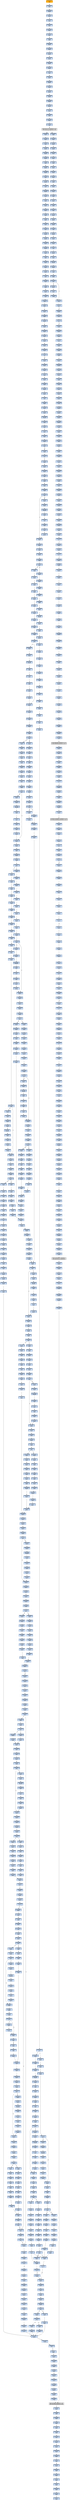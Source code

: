 strict digraph G {
	graph [bgcolor=transparent,
		name=G
	];
	node [color=lightsteelblue,
		fillcolor=lightsteelblue,
		shape=rectangle,
		style=filled
	];
	"0x001d06d2"	[label="0x001d06d2
subl"];
	"0x001d06d5"	[label="0x001d06d5
cmpl"];
	"0x001d06d2" -> "0x001d06d5"	[color="#000000"];
	"0x001d0769"	[label="0x001d0769
movl"];
	"0x001d076c"	[label="0x001d076c
movl"];
	"0x001d0769" -> "0x001d076c"	[color="#000000"];
	"0x00419d37"	[label="0x00419d37
ret"];
	"0x00419de3"	[label="0x00419de3
popl"];
	"0x00419d37" -> "0x00419de3"	[color="#000000"];
	"0x001d056d"	[label="0x001d056d
imull"];
	"0x001d0570"	[label="0x001d0570
cmpl"];
	"0x001d056d" -> "0x001d0570"	[color="#000000"];
	"0x001d054e"	[label="0x001d054e
movl"];
	"0x001d0551"	[label="0x001d0551
movl"];
	"0x001d054e" -> "0x001d0551"	[color="#000000"];
	"0x001d0488"	[label="0x001d0488
imull"];
	"0x001d048b"	[label="0x001d048b
cmpl"];
	"0x001d0488" -> "0x001d048b"	[color="#000000"];
	"0x001d06d8"	[label="0x001d06d8
movl"];
	"0x001d06da"	[label="0x001d06da
jl"];
	"0x001d06d8" -> "0x001d06da"	[color="#000000"];
	"0x001d0391"	[label="0x001d0391
movl"];
	"0x001d0393"	[label="0x001d0393
movl"];
	"0x001d0391" -> "0x001d0393"	[color="#000000"];
	"0x001d11ba"	[label="0x001d11ba
jmp"];
	"0x001d1168"	[label="0x001d1168
movl"];
	"0x001d11ba" -> "0x001d1168"	[color="#000000"];
	"0x001d05eb"	[label="0x001d05eb
movl"];
	"0x001d05ee"	[label="0x001d05ee
movl"];
	"0x001d05eb" -> "0x001d05ee"	[color="#000000"];
	"0x001d002e"	[label="0x001d002e
movl"];
	"0x001d0031"	[label="0x001d0031
movl"];
	"0x001d002e" -> "0x001d0031"	[color="#000000"];
	"0x001d12e5"	[label="0x001d12e5
addl"];
	"0x001d12e8"	[label="0x001d12e8
pushl"];
	"0x001d12e5" -> "0x001d12e8"	[color="#000000"];
	"0x00419c8f"	[label="0x00419c8f
pusha"];
	"0x00419c90"	[label="0x00419c90
movl"];
	"0x00419c8f" -> "0x00419c90"	[color="#000000"];
	"0x001d057c"	[label="0x001d057c
subl"];
	"0x001d057e"	[label="0x001d057e
shrl"];
	"0x001d057c" -> "0x001d057e"	[color="#000000"];
	"0x001d0774"	[label="0x001d0774
imull"];
	"0x001d0777"	[label="0x001d0777
cmpl"];
	"0x001d0774" -> "0x001d0777"	[color="#000000"];
	"0x001d0b31"	[label="0x001d0b31
movl"];
	"0x001d0b33"	[label="0x001d0b33
addl"];
	"0x001d0b31" -> "0x001d0b33"	[color="#000000"];
	"0x001d01e2"	[label="0x001d01e2
movl"];
	"0x001d01e5"	[label="0x001d01e5
movzbl"];
	"0x001d01e2" -> "0x001d01e5"	[color="#000000"];
	"0x001d02fb"	[label="0x001d02fb
shrl"];
	"0x001d02fe"	[label="0x001d02fe
subl"];
	"0x001d02fb" -> "0x001d02fe"	[color="#000000"];
	"0x00419e22"	[label="0x00419e22
jmp"];
	"0x001d04cd"	[label="0x001d04cd
cmpl"];
	"0x001d04d1"	[label="0x001d04d1
setge"];
	"0x001d04cd" -> "0x001d04d1"	[color="#000000"];
	"0x001d05ca"	[label="0x001d05ca
cmpl"];
	"0x001d05cf"	[label="0x001d05cf
jae"];
	"0x001d05ca" -> "0x001d05cf"	[color="#000000"];
	"0x001d052d"	[label="0x001d052d
movl"];
	"0x001d0534"	[label="0x001d0534
jmp"];
	"0x001d052d" -> "0x001d0534"	[color="#000000"];
	"0x001d03f0"	[label="0x001d03f0
movl"];
	"0x001d03f2"	[label="0x001d03f2
shrl"];
	"0x001d03f0" -> "0x001d03f2"	[color="#000000"];
	"0x001d12eb"	[label="0x001d12eb
call"];
	"0x001d12f0"	[label="0x001d12f0
popl"];
	"0x001d12eb" -> "0x001d12f0"	[color="#000000"];
	"0x001d0080"	[label="0x001d0080
movl"];
	"0x001d0083"	[label="0x001d0083
movl"];
	"0x001d0080" -> "0x001d0083"	[color="#000000"];
	"0x001d0b52"	[label="0x001d0b52
addl"];
	"0x001d0b54"	[label="0x001d0b54
pushl"];
	"0x001d0b52" -> "0x001d0b54"	[color="#000000"];
	"0x001d0490"	[label="0x001d0490
movl"];
	"0x001d0492"	[label="0x001d0492
movl"];
	"0x001d0490" -> "0x001d0492"	[color="#000000"];
	"0x001d01b7"	[label="0x001d01b7
movl"];
	"0x001d01ba"	[label="0x001d01ba
movl"];
	"0x001d01b7" -> "0x001d01ba"	[color="#000000"];
	"0x001d0983"	[label="0x001d0983
movl"];
	"0x001d0985"	[label="0x001d0985
movl"];
	"0x001d0983" -> "0x001d0985"	[color="#000000"];
	"0x001d0720"	[label="0x001d0720
movl"];
	"0x001d0723"	[label="0x001d0723
shrl"];
	"0x001d0720" -> "0x001d0723"	[color="#000000"];
	"0x00419de5"	[label="0x00419de5
addl"];
	"0x00419de8"	[label="0x00419de8
movl"];
	"0x00419de5" -> "0x00419de8"	[color="#000000"];
	"0x001d07f7"	[label="0x001d07f7
jmp"];
	"0x001d009c"	[label="0x001d009c
xorl"];
	"0x001d07f7" -> "0x001d009c"	[color="#000000"];
	"0x001d009a"	[label="0x001d009a
ja"];
	"0x001d00a8"	[label="0x001d00a8
andl"];
	"0x001d009a" -> "0x001d00a8"	[color="#000000",
		label=T];
	"0x001d0747"	[label="0x001d0747
incl"];
	"0x001d0748"	[label="0x001d0748
movl"];
	"0x001d0747" -> "0x001d0748"	[color="#000000"];
	"0x001d0386"	[label="0x001d0386
shrl"];
	"0x001d0389"	[label="0x001d0389
imull"];
	"0x001d0386" -> "0x001d0389"	[color="#000000"];
	"0x001d0104"	[label="0x001d0104
pushl"];
	"0x001d0106"	[label="0x001d0106
popl"];
	"0x001d0104" -> "0x001d0106"	[color="#000000"];
	"0x001d06f7"	[label="0x001d06f7
subl"];
	"0x001d06f9"	[label="0x001d06f9
leal"];
	"0x001d06f7" -> "0x001d06f9"	[color="#000000"];
	"0x001d06ae"	[label="0x001d06ae
addl"];
	"0x001d06b0"	[label="0x001d06b0
movl"];
	"0x001d06ae" -> "0x001d06b0"	[color="#000000"];
	"0x001d06e0"	[label="0x001d06e0
movl"];
	"0x001d06da" -> "0x001d06e0"	[color="#000000",
		label=F];
	"0x001d07b2"	[label="0x001d07b2
incl"];
	"0x001d06da" -> "0x001d07b2"	[color="#000000",
		label=T];
	"0x001d05d7"	[label="0x001d05d7
movzbl"];
	"0x001d05da"	[label="0x001d05da
shll"];
	"0x001d05d7" -> "0x001d05da"	[color="#000000"];
	"0x001d03b1"	[label="0x001d03b1
xorl"];
	"0x001d03b3"	[label="0x001d03b3
cmpl"];
	"0x001d03b1" -> "0x001d03b3"	[color="#000000"];
	"0x001d0967"	[label="0x001d0967
pushl"];
	"0x001d0968"	[label="0x001d0968
call"];
	"0x001d0967" -> "0x001d0968"	[color="#000000"];
	"0x001d0b17"	[label="0x001d0b17
popl"];
	"0x001d0b18"	[label="0x001d0b18
ret"];
	"0x001d0b17" -> "0x001d0b18"	[color="#000000"];
	"0x001d0633"	[label="0x001d0633
jne"];
	"0x001d0635"	[label="0x001d0635
movl"];
	"0x001d0633" -> "0x001d0635"	[color="#000000",
		label=F];
	"0x001d00ea"	[label="0x001d00ea
movl"];
	"0x001d00ec"	[label="0x001d00ec
movl"];
	"0x001d00ea" -> "0x001d00ec"	[color="#000000"];
	"0x00419dba"	[label="0x00419dba
movl"];
	"0x00419dbc"	[label="0x00419dbc
pushl"];
	"0x00419dba" -> "0x00419dbc"	[color="#000000"];
	"0x001d097a"	[label="0x001d097a
movl"];
	"0x001d097d"	[label="0x001d097d
addl"];
	"0x001d097a" -> "0x001d097d"	[color="#000000"];
	"0x001d07d2"	[label="0x001d07d2
decl"];
	"0x001d07d5"	[label="0x001d07d5
movb"];
	"0x001d07d2" -> "0x001d07d5"	[color="#000000"];
	"0x001d1298"	[label="0x001d1298
ret"];
	"0x001d0afc"	[label="0x001d0afc
pushl"];
	"0x001d1298" -> "0x001d0afc"	[color="#000000"];
	"0x001d00f6"	[label="0x001d00f6
addl"];
	"0x001d00f8"	[label="0x001d00f8
movl"];
	"0x001d00f6" -> "0x001d00f8"	[color="#000000"];
	"0x001d00db"	[label="0x001d00db
shrl"];
	"0x001d00de"	[label="0x001d00de
imull"];
	"0x001d00db" -> "0x001d00de"	[color="#000000"];
	"0x001d02df"	[label="0x001d02df
movl"];
	"0x001d02e6"	[label="0x001d02e6
movl"];
	"0x001d02df" -> "0x001d02e6"	[color="#000000"];
	"0x001d0974"	[label="0x001d0974
leal"];
	"0x001d0974" -> "0x001d097a"	[color="#000000"];
	"0x001d1294"	[label="0x001d1294
popl"];
	"0x001d1295"	[label="0x001d1295
popl"];
	"0x001d1294" -> "0x001d1295"	[color="#000000"];
	"0x001d0871"	[label="0x001d0871
pushl"];
	"0x001d0873"	[label="0x001d0873
pushl"];
	"0x001d0871" -> "0x001d0873"	[color="#000000"];
	"0x001d042b"	[label="0x001d042b
imull"];
	"0x001d042e"	[label="0x001d042e
cmpl"];
	"0x001d042b" -> "0x001d042e"	[color="#000000"];
	"0x001d0097"	[label="0x001d0097
cmpl"];
	"0x001d0097" -> "0x001d009a"	[color="#000000"];
	"0x001d0024"	[label="0x001d0024
pushl"];
	"0x001d0025"	[label="0x001d0025
pushl"];
	"0x001d0024" -> "0x001d0025"	[color="#000000"];
	"0x001d02cc"	[label="0x001d02cc
movl"];
	"0x001d02cf"	[label="0x001d02cf
movl"];
	"0x001d02cc" -> "0x001d02cf"	[color="#000000"];
	"0x001d0626"	[label="0x001d0626
movl"];
	"0x001d0629"	[label="0x001d0629
leal"];
	"0x001d0626" -> "0x001d0629"	[color="#000000"];
	"0x001d05d4"	[label="0x001d05d4
movl"];
	"0x001d05d4" -> "0x001d05d7"	[color="#000000"];
	"0x001d0248"	[label="0x001d0248
andl"];
	"0x001d024c"	[label="0x001d024c
jmp"];
	"0x001d0248" -> "0x001d024c"	[color="#000000"];
	"0x001d00f3"	[label="0x001d00f3
shrl"];
	"0x001d00f3" -> "0x001d00f6"	[color="#000000"];
	"0x001d0527"	[label="0x001d0527
leal"];
	"0x001d052b"	[label="0x001d052b
xorl"];
	"0x001d0527" -> "0x001d052b"	[color="#000000"];
	"0x001d00c6"	[label="0x001d00c6
movzbl"];
	"0x001d00c9"	[label="0x001d00c9
shll"];
	"0x001d00c6" -> "0x001d00c9"	[color="#000000"];
	"0x00419d1b"	[label="0x00419d1b
ret"];
	"0x00419cb7"	[label="0x00419cb7
jae"];
	"0x00419d1b" -> "0x00419cb7"	[color="#000000"];
	"0x001d07b0"	[label="0x001d07b0
jne"];
	"0x001d07b0" -> "0x001d07b2"	[color="#000000",
		label=F];
	"0x001d02a9"	[label="0x001d02a9
imull"];
	"0x001d02ac"	[label="0x001d02ac
cmpl"];
	"0x001d02a9" -> "0x001d02ac"	[color="#000000"];
	"0x001d099a"	[label="0x001d099a
stosl"];
	"0x001d099b"	[label="0x001d099b
nop"];
	"0x001d099a" -> "0x001d099b"	[color="#000000"];
	"0x001d0361"	[label="0x001d0361
cmpl"];
	"0x001d0367"	[label="0x001d0367
jae"];
	"0x001d0361" -> "0x001d0367"	[color="#000000"];
	"0x00419dcf"	[label="0x00419dcf
movl"];
	"0x00419dd1"	[label="0x00419dd1
movl"];
	"0x00419dcf" -> "0x00419dd1"	[color="#000000"];
	"0x00419da6"	[label="0x00419da6
pushl"];
	"0x00419dab"	[label="0x00419dab
pushl"];
	"0x00419da6" -> "0x00419dab"	[color="#000000"];
	"0x001d07a6"	[label="0x001d07a6
leal"];
	"0x001d07aa"	[label="0x001d07aa
shll"];
	"0x001d07a6" -> "0x001d07aa"	[color="#000000"];
	"0x001d01bc"	[label="0x001d01bc
leal"];
	"0x001d01c0"	[label="0x001d01c0
testl"];
	"0x001d01bc" -> "0x001d01c0"	[color="#000000"];
	"0x001d0347"	[label="0x001d0347
shrl"];
	"0x001d034a"	[label="0x001d034a
addl"];
	"0x001d0347" -> "0x001d034a"	[color="#000000"];
	"0x001d12e9"	[label="0x001d12e9
pushl"];
	"0x001d12e8" -> "0x001d12e9"	[color="#000000"];
	"0x001d11a7"	[label="0x001d11a7
popl"];
	"0x001d11a8"	[label="0x001d11a8
testl"];
	"0x001d11a7" -> "0x001d11a8"	[color="#000000"];
	"0x00419c9e"	[label="0x00419c9e
movb"];
	"0x00419ca0"	[label="0x00419ca0
call"];
	"0x00419c9e" -> "0x00419ca0"	[color="#000000"];
	"0x001d01f8"	[label="0x001d01f8
movl"];
	"0x001d01fa"	[label="0x001d01fa
shrl"];
	"0x001d01f8" -> "0x001d01fa"	[color="#000000"];
	"0x00419ddb"	[label="0x00419ddb
leal"];
	"0x00419dde"	[label="0x00419dde
pushl"];
	"0x00419ddb" -> "0x00419dde"	[color="#000000"];
	"0x001d039a"	[label="0x001d039a
shrl"];
	"0x001d039d"	[label="0x001d039d
addl"];
	"0x001d039a" -> "0x001d039d"	[color="#000000"];
	"0x001d07d9"	[label="0x001d07d9
incl"];
	"0x001d07da"	[label="0x001d07da
cmpl"];
	"0x001d07d9" -> "0x001d07da"	[color="#000000"];
	"0x001d0463"	[label="0x001d0463
cmpl"];
	"0x001d0468"	[label="0x001d0468
jae"];
	"0x001d0463" -> "0x001d0468"	[color="#000000"];
	"0x001d0853"	[label="0x001d0853
movl"];
	"0x001d0856"	[label="0x001d0856
leal"];
	"0x001d0853" -> "0x001d0856"	[color="#000000"];
	"0x001d0300"	[label="0x001d0300
movl"];
	"0x001d0302"	[label="0x001d0302
movl"];
	"0x001d0300" -> "0x001d0302"	[color="#000000"];
	"0x001d0638"	[label="0x001d0638
xorl"];
	"0x001d0635" -> "0x001d0638"	[color="#000000"];
	"0x001d0988"	[label="0x001d0988
movl"];
	"0x001d0985" -> "0x001d0988"	[color="#000000"];
	"0x001d07ee"	[label="0x001d07ee
cmpl"];
	"0x001d07f1"	[label="0x001d07f1
jb"];
	"0x001d07ee" -> "0x001d07f1"	[color="#000000"];
	"0x001d05b9"	[label="0x001d05b9
popl"];
	"0x001d05ba"	[label="0x001d05ba
movl"];
	"0x001d05b9" -> "0x001d05ba"	[color="#000000"];
	"0x001d03f7"	[label="0x001d03f7
movl"];
	"0x001d03fa"	[label="0x001d03fa
movl"];
	"0x001d03f7" -> "0x001d03fa"	[color="#000000"];
	"0x001d018c"	[label="0x001d018c
movl"];
	"0x001d018e"	[label="0x001d018e
movl"];
	"0x001d018c" -> "0x001d018e"	[color="#000000"];
	"0x001d12fa"	[label="0x001d12fa
movl"];
	"0x001d12fd"	[label="0x001d12fd
addl"];
	"0x001d12fa" -> "0x001d12fd"	[color="#000000"];
	"0x001d0534" -> "0x001d05ba"	[color="#000000"];
	"0x001d07eb"	[label="0x001d07eb
movl"];
	"0x001d07eb" -> "0x001d07ee"	[color="#000000"];
	"0x001d0023"	[label="0x001d0023
incl"];
	"0x001d0023" -> "0x001d0024"	[color="#000000"];
	"0x001d0684"	[label="0x001d0684
shll"];
	"0x001d0687"	[label="0x001d0687
orl"];
	"0x001d0684" -> "0x001d0687"	[color="#000000"];
	"0x001d079e"	[label="0x001d079e
subl"];
	"0x001d07a0"	[label="0x001d07a0
orl"];
	"0x001d079e" -> "0x001d07a0"	[color="#000000"];
	"0x001d0284"	[label="0x001d0284
cmpl"];
	"0x001d0289"	[label="0x001d0289
jae"];
	"0x001d0284" -> "0x001d0289"	[color="#000000"];
	"0x001d06d5" -> "0x001d06d8"	[color="#000000"];
	"0x001d036c"	[label="0x001d036c
shll"];
	"0x001d036f"	[label="0x001d036f
movl"];
	"0x001d036c" -> "0x001d036f"	[color="#000000"];
	"0x001d0876"	[label="0x001d0876
call"];
	"0x001d0873" -> "0x001d0876"	[color="#000000"];
	"0x001d0700"	[label="0x001d0700
jmp"];
	"0x001d06f9" -> "0x001d0700"	[color="#000000"];
	"0x001d0444"	[label="0x001d0444
movl"];
	"0x001d0446"	[label="0x001d0446
jmp"];
	"0x001d0444" -> "0x001d0446"	[color="#000000"];
	"0x00419e1c"	[label="0x00419e1c
popl"];
	"0x00419e1d"	[label="0x00419e1d
popl"];
	"0x00419e1c" -> "0x00419e1d"	[color="#000000"];
	"0x001d131b"	[label="0x001d131b
call"];
	VIRTUALPROTECT_KERNEL32	[color=lightgrey,
		fillcolor=lightgrey,
		label="VIRTUALPROTECT_KERNEL32
VIRTUALPROTECT-KERNEL32"];
	"0x001d131b" -> VIRTUALPROTECT_KERNEL32	[color="#000000"];
	"0x001d09a7"	[label="0x001d09a7
je"];
	"0x001d09a9"	[label="0x001d09a9
movl"];
	"0x001d09a7" -> "0x001d09a9"	[color="#000000",
		label=F];
	"0x001d05fd"	[label="0x001d05fd
movl"];
	"0x001d0602"	[label="0x001d0602
subl"];
	"0x001d05fd" -> "0x001d0602"	[color="#000000"];
	"0x001d06a9"	[label="0x001d06a9
subl"];
	"0x001d06ab"	[label="0x001d06ab
shrl"];
	"0x001d06a9" -> "0x001d06ab"	[color="#000000"];
	"0x00419d97"	[label="0x00419d97
pushl"];
	"0x00419d98"	[label="0x00419d98
leal"];
	"0x00419d97" -> "0x00419d98"	[color="#000000"];
	"0x001d059e"	[label="0x001d059e
subl"];
	"0x001d05a0"	[label="0x001d05a0
movl"];
	"0x001d059e" -> "0x001d05a0"	[color="#000000"];
	"0x001d0982"	[label="0x001d0982
cld"];
	"0x001d0982" -> "0x001d0983"	[color="#000000"];
	"0x001d0421"	[label="0x001d0421
movl"];
	"0x001d0424"	[label="0x001d0424
movl"];
	"0x001d0421" -> "0x001d0424"	[color="#000000"];
	"0x001d009f"	[label="0x001d009f
popl"];
	"0x001d00a0"	[label="0x001d00a0
popl"];
	"0x001d009f" -> "0x001d00a0"	[color="#000000"];
	"0x00419ddf"	[label="0x00419ddf
pushl"];
	"0x00419de0"	[label="0x00419de0
pushl"];
	"0x00419ddf" -> "0x00419de0"	[color="#000000"];
	"0x001d1174"	[label="0x001d1174
testl"];
	"0x001d1176"	[label="0x001d1176
je"];
	"0x001d1174" -> "0x001d1176"	[color="#000000"];
	"0x001d0499"	[label="0x001d0499
shrl"];
	"0x001d049c"	[label="0x001d049c
addl"];
	"0x001d0499" -> "0x001d049c"	[color="#000000"];
	"0x001d0adc"	[label="0x001d0adc
movl"];
	"0x001d0ade"	[label="0x001d0ade
nop"];
	"0x001d0adc" -> "0x001d0ade"	[color="#000000"];
	"0x001d10c2"	[label="0x001d10c2
leave"];
	"0x001d10c3"	[label="0x001d10c3
ret"];
	"0x001d10c2" -> "0x001d10c3"	[color="#000000"];
	"0x001d11bc"	[label="0x001d11bc
xorl"];
	"0x001d11be"	[label="0x001d11be
popl"];
	"0x001d11bc" -> "0x001d11be"	[color="#000000"];
	"0x001d09c1"	[label="0x001d09c1
addl"];
	"0x001d09c4"	[label="0x001d09c4
addl"];
	"0x001d09c1" -> "0x001d09c4"	[color="#000000"];
	"0x001d05f0"	[label="0x001d05f0
shrl"];
	"0x001d05f3"	[label="0x001d05f3
imull"];
	"0x001d05f0" -> "0x001d05f3"	[color="#000000"];
	"0x001d075e"	[label="0x001d075e
shll"];
	"0x001d0761"	[label="0x001d0761
orl"];
	"0x001d075e" -> "0x001d0761"	[color="#000000"];
	"0x001d012a"	[label="0x001d012a
movl"];
	"0x001d012d"	[label="0x001d012d
jl"];
	"0x001d012a" -> "0x001d012d"	[color="#000000"];
	"0x001d0205"	[label="0x001d0205
movl"];
	"0x001d0207"	[label="0x001d0207
movl"];
	"0x001d0205" -> "0x001d0207"	[color="#000000"];
	"0x001d12de"	[label="0x001d12de
leave"];
	"0x001d12df"	[label="0x001d12df
ret"];
	"0x001d12de" -> "0x001d12df"	[color="#000000"];
	"0x001d0227"	[label="0x001d0227
leal"];
	"0x001d022b"	[label="0x001d022b
cmpl"];
	"0x001d0227" -> "0x001d022b"	[color="#000000"];
	"0x001d0426"	[label="0x001d0426
movl"];
	"0x001d0428"	[label="0x001d0428
shrl"];
	"0x001d0426" -> "0x001d0428"	[color="#000000"];
	"0x001d03b7"	[label="0x001d03b7
setge"];
	"0x001d03b3" -> "0x001d03b7"	[color="#000000"];
	"0x001d079b"	[label="0x001d079b
movl"];
	"0x001d079b" -> "0x001d079e"	[color="#000000"];
	"0x001d0b3c"	[label="0x001d0b3c
movl"];
	"0x001d0b3f"	[label="0x001d0b3f
movl"];
	"0x001d0b3c" -> "0x001d0b3f"	[color="#000000"];
	"0x001d01e8"	[label="0x001d01e8
shll"];
	"0x001d01eb"	[label="0x001d01eb
orl"];
	"0x001d01e8" -> "0x001d01eb"	[color="#000000"];
	"0x001d130e"	[label="0x001d130e
pushl"];
	"0x001d130f"	[label="0x001d130f
leal"];
	"0x001d130e" -> "0x001d130f"	[color="#000000"];
	"0x001d0119"	[label="0x001d0119
imull"];
	"0x001d011f"	[label="0x001d011f
cmpl"];
	"0x001d0119" -> "0x001d011f"	[color="#000000"];
	"0x001d02af"	[label="0x001d02af
jae"];
	"0x001d02ac" -> "0x001d02af"	[color="#000000"];
	"0x001d0735"	[label="0x001d0735
leal"];
	"0x001d073b"	[label="0x001d073b
shll"];
	"0x001d0735" -> "0x001d073b"	[color="#000000"];
	"0x001d04b3"	[label="0x001d04b3
movl"];
	"0x001d04b6"	[label="0x001d04b6
movl"];
	"0x001d04b3" -> "0x001d04b6"	[color="#000000"];
	"0x001d0b1f"	[label="0x001d0b1f
pushl"];
	"0x001d0b20"	[label="0x001d0b20
pushl"];
	"0x001d0b1f" -> "0x001d0b20"	[color="#000000"];
	"0x001d0514"	[label="0x001d0514
movl"];
	"0x001d0516"	[label="0x001d0516
movl"];
	"0x001d0514" -> "0x001d0516"	[color="#000000"];
	"0x001d0583"	[label="0x001d0583
shll"];
	"0x001d0586"	[label="0x001d0586
movl"];
	"0x001d0583" -> "0x001d0586"	[color="#000000"];
	"0x001d10c6"	[label="0x001d10c6
addl"];
	"0x001d10c9"	[label="0x001d10c9
jmp"];
	"0x001d10c6" -> "0x001d10c9"	[color="#000000"];
	"0x001d04f7"	[label="0x001d04f7
shll"];
	"0x001d04fa"	[label="0x001d04fa
orl"];
	"0x001d04f7" -> "0x001d04fa"	[color="#000000"];
	"0x001d00cc"	[label="0x001d00cc
orl"];
	"0x001d00c9" -> "0x001d00cc"	[color="#000000"];
	"0x001d0243"	[label="0x001d0243
movb"];
	"0x001d0246"	[label="0x001d0246
jnl"];
	"0x001d0243" -> "0x001d0246"	[color="#000000"];
	"0x001d02ba"	[label="0x001d02ba
shrl"];
	"0x001d02bd"	[label="0x001d02bd
addl"];
	"0x001d02ba" -> "0x001d02bd"	[color="#000000"];
	"0x001d0581"	[label="0x001d0581
addl"];
	"0x001d057e" -> "0x001d0581"	[color="#000000"];
	"0x001d0658"	[label="0x001d0658
movl"];
	"0x001d065b"	[label="0x001d065b
jmp"];
	"0x001d0658" -> "0x001d065b"	[color="#000000"];
	"0x001d074b"	[label="0x001d074b
movl"];
	"0x001d0748" -> "0x001d074b"	[color="#000000"];
	"0x001d076f"	[label="0x001d076f
movl"];
	"0x001d0771"	[label="0x001d0771
shrl"];
	"0x001d076f" -> "0x001d0771"	[color="#000000"];
	"0x001d0264"	[label="0x001d0264
jmp"];
	"0x001d0264" -> "0x001d07eb"	[color="#000000"];
	"0x001d077e"	[label="0x001d077e
movl"];
	"0x001d0783"	[label="0x001d0783
subl"];
	"0x001d077e" -> "0x001d0783"	[color="#000000"];
	"0x001d0198"	[label="0x001d0198
addl"];
	"0x001d019a"	[label="0x001d019a
movl"];
	"0x001d0198" -> "0x001d019a"	[color="#000000"];
	"0x001d007c"	[label="0x001d007c
orl"];
	"0x001d007f"	[label="0x001d007f
popl"];
	"0x001d007c" -> "0x001d007f"	[color="#000000"];
	"0x001d04c5"	[label="0x001d04c5
movl"];
	"0x001d04c8"	[label="0x001d04c8
movl"];
	"0x001d04c5" -> "0x001d04c8"	[color="#000000"];
	"0x001d0abc"	[label="0x001d0abc
movl"];
	"0x001d0abf"	[label="0x001d0abf
movl"];
	"0x001d0abc" -> "0x001d0abf"	[color="#000000"];
	"0x001d0996"	[label="0x001d0996
stosl"];
	"0x001d0997"	[label="0x001d0997
lodsl"];
	"0x001d0996" -> "0x001d0997"	[color="#000000"];
	"0x001d0512"	[label="0x001d0512
jae"];
	"0x001d0512" -> "0x001d0514"	[color="#000000",
		label=F];
	"0x001d0539"	[label="0x001d0539
subl"];
	"0x001d0512" -> "0x001d0539"	[color="#000000",
		label=T];
	"0x001d0369"	[label="0x001d0369
movl"];
	"0x001d0367" -> "0x001d0369"	[color="#000000",
		label=F];
	"0x001d0382"	[label="0x001d0382
movl"];
	"0x001d0367" -> "0x001d0382"	[color="#000000",
		label=T];
	"0x001d00b6"	[label="0x001d00b6
leal"];
	"0x001d00b9"	[label="0x001d00b9
cmpl"];
	"0x001d00b6" -> "0x001d00b9"	[color="#000000"];
	"0x001d06a0"	[label="0x001d06a0
jae"];
	"0x001d06a2"	[label="0x001d06a2
movl"];
	"0x001d06a0" -> "0x001d06a2"	[color="#000000",
		label=F];
	"0x001d06b7"	[label="0x001d06b7
subl"];
	"0x001d06a0" -> "0x001d06b7"	[color="#000000",
		label=T];
	"0x001d066d"	[label="0x001d066d
movl"];
	"0x001d0674"	[label="0x001d0674
cmpl"];
	"0x001d066d" -> "0x001d0674"	[color="#000000"];
	"0x001d063f"	[label="0x001d063f
subl"];
	"0x001d0641"	[label="0x001d0641
addl"];
	"0x001d063f" -> "0x001d0641"	[color="#000000"];
	"0x001d02d2"	[label="0x001d02d2
movl"];
	"0x001d02cf" -> "0x001d02d2"	[color="#000000"];
	"0x00419dc0"	[label="0x00419dc0
movl"];
	"0x00419dc3"	[label="0x00419dc3
addl"];
	"0x00419dc0" -> "0x00419dc3"	[color="#000000"];
	"0x001d05a5"	[label="0x001d05a5
subl"];
	"0x001d05a7"	[label="0x001d05a7
movl"];
	"0x001d05a5" -> "0x001d05a7"	[color="#000000"];
	"0x00419dca"	[label="0x00419dca
movl"];
	"0x00419dcd"	[label="0x00419dcd
addl"];
	"0x00419dca" -> "0x00419dcd"	[color="#000000"];
	"0x001d0111"	[label="0x001d0111
shll"];
	"0x001d0113"	[label="0x001d0113
movl"];
	"0x001d0111" -> "0x001d0113"	[color="#000000"];
	"0x001d032f"	[label="0x001d032f
movl"];
	"0x001d0331"	[label="0x001d0331
shrl"];
	"0x001d032f" -> "0x001d0331"	[color="#000000"];
	"0x001d00a1"	[label="0x001d00a1
leave"];
	"0x001d00a0" -> "0x001d00a1"	[color="#000000"];
	"0x001d07e1"	[label="0x001d07e1
movl"];
	"0x001d07e4"	[label="0x001d07e4
je"];
	"0x001d07e1" -> "0x001d07e4"	[color="#000000"];
	"0x001d067b"	[label="0x001d067b
movl"];
	"0x001d067e"	[label="0x001d067e
movl"];
	"0x001d067b" -> "0x001d067e"	[color="#000000"];
	"0x001d0101"	[label="0x001d0101
andl"];
	"0x001d0101" -> "0x001d0104"	[color="#000000"];
	"0x001d12dd"	[label="0x001d12dd
popl"];
	"0x001d12dd" -> "0x001d12de"	[color="#000000"];
	"0x001d11c1"	[label="0x001d11c1
leave"];
	"0x001d11c2"	[label="0x001d11c2
ret"];
	"0x001d11c1" -> "0x001d11c2"	[color="#000000"];
	"0x001d0456"	[label="0x001d0456
movl"];
	"0x001d0459"	[label="0x001d0459
movl"];
	"0x001d0456" -> "0x001d0459"	[color="#000000"];
	"0x001d056a"	[label="0x001d056a
shrl"];
	"0x001d056a" -> "0x001d056d"	[color="#000000"];
	"0x001d069d"	[label="0x001d069d
cmpl"];
	"0x001d069d" -> "0x001d06a0"	[color="#000000"];
	"0x001d07d8"	[label="0x001d07d8
incl"];
	"0x001d07d5" -> "0x001d07d8"	[color="#000000"];
	"0x001d01b0"	[label="0x001d01b0
movl"];
	"0x001d01b2"	[label="0x001d01b2
shrl"];
	"0x001d01b0" -> "0x001d01b2"	[color="#000000"];
	"0x001d030f"	[label="0x001d030f
cmpl"];
	"0x001d0314"	[label="0x001d0314
jae"];
	"0x001d030f" -> "0x001d0314"	[color="#000000"];
	"0x00419dd4"	[label="0x00419dd4
addl"];
	"0x00419dd6"	[label="0x00419dd6
movl"];
	"0x00419dd4" -> "0x00419dd6"	[color="#000000"];
	"0x001d0862"	[label="0x001d0862
pushl"];
	"0x001d0863"	[label="0x001d0863
leal"];
	"0x001d0862" -> "0x001d0863"	[color="#000000"];
	"0x001d023c"	[label="0x001d023c
cmpl"];
	"0x001d0240"	[label="0x001d0240
movb"];
	"0x001d023c" -> "0x001d0240"	[color="#000000"];
	"0x001d01d0"	[label="0x001d01d0
jmp"];
	"0x001d0233"	[label="0x001d0233
movl"];
	"0x001d01d0" -> "0x001d0233"	[color="#000000"];
	"0x001d0554"	[label="0x001d0554
movzbl"];
	"0x001d0557"	[label="0x001d0557
shll"];
	"0x001d0554" -> "0x001d0557"	[color="#000000"];
	"0x001d07de"	[label="0x001d07de
movb"];
	"0x001d07de" -> "0x001d07e1"	[color="#000000"];
	"0x001d061e"	[label="0x001d061e
shrl"];
	"0x001d0621"	[label="0x001d0621
subl"];
	"0x001d061e" -> "0x001d0621"	[color="#000000"];
	"0x001d0562"	[label="0x001d0562
movl"];
	"0x001d0565"	[label="0x001d0565
movl"];
	"0x001d0562" -> "0x001d0565"	[color="#000000"];
	"0x001d0660"	[label="0x001d0660
movl"];
	"0x001d065b" -> "0x001d0660"	[color="#000000"];
	"0x001d0b0f"	[label="0x001d0b0f
movl"];
	"0x001d0b12"	[label="0x001d0b12
addl"];
	"0x001d0b0f" -> "0x001d0b12"	[color="#000000"];
	"0x001d098b"	[label="0x001d098b
addl"];
	"0x001d0988" -> "0x001d098b"	[color="#000000"];
	"0x001d05c3"	[label="0x001d05c3
movl"];
	"0x001d05c3" -> "0x001d05ca"	[color="#000000"];
	"0x001d0416"	[label="0x001d0416
shll"];
	"0x001d0419"	[label="0x001d0419
orl"];
	"0x001d0416" -> "0x001d0419"	[color="#000000"];
	"0x001d043f"	[label="0x001d043f
addl"];
	"0x001d0441"	[label="0x001d0441
movl"];
	"0x001d043f" -> "0x001d0441"	[color="#000000"];
	"0x00419de4"	[label="0x00419de4
popl"];
	"0x00419de4" -> "0x00419de5"	[color="#000000"];
	"0x001d010a"	[label="0x001d010a
xorl"];
	"0x001d010c"	[label="0x001d010c
shrl"];
	"0x001d010a" -> "0x001d010c"	[color="#000000"];
	"0x001d05bd"	[label="0x001d05bd
movl"];
	"0x001d05ba" -> "0x001d05bd"	[color="#000000"];
	"0x001d0273"	[label="0x001d0273
movl"];
	"0x001d0276"	[label="0x001d0276
subl"];
	"0x001d0273" -> "0x001d0276"	[color="#000000"];
	"0x001d04a1"	[label="0x001d04a1
movl"];
	"0x001d04a3"	[label="0x001d04a3
jmp"];
	"0x001d04a1" -> "0x001d04a3"	[color="#000000"];
	"0x001d048e"	[label="0x001d048e
jae"];
	"0x001d048e" -> "0x001d0490"	[color="#000000",
		label=F];
	"0x001d04a5"	[label="0x001d04a5
subl"];
	"0x001d048e" -> "0x001d04a5"	[color="#000000",
		label=T];
	"0x001d0060"	[label="0x001d0060
movl"];
	"0x001d0063"	[label="0x001d0063
je"];
	"0x001d0060" -> "0x001d0063"	[color="#000000"];
	"0x001d12db"	[label="0x001d12db
popl"];
	"0x001d12dc"	[label="0x001d12dc
popl"];
	"0x001d12db" -> "0x001d12dc"	[color="#000000"];
	"0x001d0305"	[label="0x001d0305
movl"];
	"0x001d0308"	[label="0x001d0308
leal"];
	"0x001d0305" -> "0x001d0308"	[color="#000000"];
	"0x001d0219"	[label="0x001d0219
subl"];
	"0x001d021c"	[label="0x001d021c
subl"];
	"0x001d0219" -> "0x001d021c"	[color="#000000"];
	"0x001d063b"	[label="0x001d063b
movl"];
	"0x001d063d"	[label="0x001d063d
shll"];
	"0x001d063b" -> "0x001d063d"	[color="#000000"];
	"0x001d04fc"	[label="0x001d04fc
shll"];
	"0x001d04ff"	[label="0x001d04ff
incl"];
	"0x001d04fc" -> "0x001d04ff"	[color="#000000"];
	"0x001d07d8" -> "0x001d07d9"	[color="#000000"];
	"0x001d06e2"	[label="0x001d06e2
sarl"];
	"0x001d06e0" -> "0x001d06e2"	[color="#000000"];
	"0x001d0725"	[label="0x001d0725
addl"];
	"0x001d0723" -> "0x001d0725"	[color="#000000"];
	"0x00419cdd"	[label="0x00419cdd
shrl"];
	"0x00419cdf"	[label="0x00419cdf
je"];
	"0x00419cdd" -> "0x00419cdf"	[color="#000000"];
	"0x001d0271"	[label="0x001d0271
subl"];
	"0x001d0271" -> "0x001d0273"	[color="#000000"];
	"0x00403bb6"	[label="0x00403bb6
jmp"];
	"0x00419d83"	[label="0x00419d83
movl"];
	"0x00403bb6" -> "0x00419d83"	[color="#000000"];
	"0x001d04d8"	[label="0x001d04d8
addl"];
	"0x001d04db"	[label="0x001d04db
movl"];
	"0x001d04d8" -> "0x001d04db"	[color="#000000"];
	"0x001d05df"	[label="0x001d05df
shll"];
	"0x001d05e2"	[label="0x001d05e2
incl"];
	"0x001d05df" -> "0x001d05e2"	[color="#000000"];
	"0x001d0123"	[label="0x001d0123
leal"];
	"0x001d011f" -> "0x001d0123"	[color="#000000"];
	"0x001d0b01"	[label="0x001d0b01
pushl"];
	"0x001d0b03"	[label="0x001d0b03
pushl"];
	"0x001d0b01" -> "0x001d0b03"	[color="#000000"];
	"0x001d0ae8"	[label="0x001d0ae8
nop"];
	"0x001d0ae9"	[label="0x001d0ae9
nop"];
	"0x001d0ae8" -> "0x001d0ae9"	[color="#000000"];
	"0x001d1090"	[label="0x001d1090
xorl"];
	"0x001d1092"	[label="0x001d1092
cmpl"];
	"0x001d1090" -> "0x001d1092"	[color="#000000"];
	"0x001d0371"	[label="0x001d0371
movl"];
	"0x001d0374"	[label="0x001d0374
movzbl"];
	"0x001d0371" -> "0x001d0374"	[color="#000000"];
	"0x001d0b2e"	[label="0x001d0b2e
movl"];
	"0x001d0b2e" -> "0x001d0b31"	[color="#000000"];
	"0x00419dea"	[label="0x00419dea
pushl"];
	"0x00419de8" -> "0x00419dea"	[color="#000000"];
	"0x001d020c"	[label="0x001d020c
subl"];
	"0x001d020e"	[label="0x001d020e
shrl"];
	"0x001d020c" -> "0x001d020e"	[color="#000000"];
	"0x001d032a"	[label="0x001d032a
movl"];
	"0x001d032d"	[label="0x001d032d
movl"];
	"0x001d032a" -> "0x001d032d"	[color="#000000"];
	"0x001d04b1"	[label="0x001d04b1
movl"];
	"0x001d04b1" -> "0x001d04b3"	[color="#000000"];
	"0x001d00e4"	[label="0x001d00e4
jae"];
	"0x001d00e4" -> "0x001d00ea"	[color="#000000",
		label=F];
	"0x001d0269"	[label="0x001d0269
subl"];
	"0x001d00e4" -> "0x001d0269"	[color="#000000",
		label=T];
	"0x001d0568"	[label="0x001d0568
movl"];
	"0x001d0565" -> "0x001d0568"	[color="#000000"];
	"0x001d073e"	[label="0x001d073e
movl"];
	"0x001d0745"	[label="0x001d0745
xorl"];
	"0x001d073e" -> "0x001d0745"	[color="#000000"];
	"0x001d038c"	[label="0x001d038c
cmpl"];
	"0x001d0389" -> "0x001d038c"	[color="#000000"];
	"0x001d09b9"	[label="0x001d09b9
leal"];
	"0x001d09bf"	[label="0x001d09bf
addl"];
	"0x001d09b9" -> "0x001d09bf"	[color="#000000"];
	"0x00419dae"	[label="0x00419dae
pushl"];
	"0x00419dab" -> "0x00419dae"	[color="#000000"];
	"0x001d0509"	[label="0x001d0509
shrl"];
	"0x001d050c"	[label="0x001d050c
imull"];
	"0x001d0509" -> "0x001d050c"	[color="#000000"];
	"0x001d06c6"	[label="0x001d06c6
movl"];
	"0x001d06c9"	[label="0x001d06c9
leal"];
	"0x001d06c6" -> "0x001d06c9"	[color="#000000"];
	"0x001d07b6"	[label="0x001d07b6
je"];
	"0x001d07bc"	[label="0x001d07bc
movl"];
	"0x001d07b6" -> "0x001d07bc"	[color="#000000",
		label=F];
	"0x001d0b4b"	[label="0x001d0b4b
addl"];
	"0x001d0b4d"	[label="0x001d0b4d
je"];
	"0x001d0b4b" -> "0x001d0b4d"	[color="#000000"];
	"0x001d0ae4"	[label="0x001d0ae4
nop"];
	"0x001d0ae5"	[label="0x001d0ae5
nop"];
	"0x001d0ae4" -> "0x001d0ae5"	[color="#000000"];
	"0x001d0246" -> "0x001d0248"	[color="#000000",
		label=F];
	"0x001d0251"	[label="0x001d0251
cmpl"];
	"0x001d0246" -> "0x001d0251"	[color="#000000",
		label=T];
	"0x001d0070"	[label="0x001d0070
movl"];
	"0x001d0073"	[label="0x001d0073
andl"];
	"0x001d0070" -> "0x001d0073"	[color="#000000"];
	"0x001d00d4"	[label="0x001d00d4
movl"];
	"0x001d00d7"	[label="0x001d00d7
movl"];
	"0x001d00d4" -> "0x001d00d7"	[color="#000000"];
	"0x001d11b2"	[label="0x001d11b2
movl"];
	"0x001d11b4"	[label="0x001d11b4
addl"];
	"0x001d11b2" -> "0x001d11b4"	[color="#000000"];
	"0x001d01fd"	[label="0x001d01fd
imull"];
	"0x001d0200"	[label="0x001d0200
cmpl"];
	"0x001d01fd" -> "0x001d0200"	[color="#000000"];
	"0x001d041b"	[label="0x001d041b
shll"];
	"0x001d0419" -> "0x001d041b"	[color="#000000"];
	"0x001d0041"	[label="0x001d0041
shll"];
	"0x001d0043"	[label="0x001d0043
decl"];
	"0x001d0041" -> "0x001d0043"	[color="#000000"];
	"0x001d0866"	[label="0x001d0866
pushl"];
	"0x001d0863" -> "0x001d0866"	[color="#000000"];
	"0x001d0648"	[label="0x001d0648
jge"];
	"0x001d0648" -> "0x001d07bc"	[color="#000000",
		label=T];
	"0x001d064e"	[label="0x001d064e
addl"];
	"0x001d0648" -> "0x001d064e"	[color="#000000",
		label=F];
	"0x001d06a4"	[label="0x001d06a4
movl"];
	"0x001d06a2" -> "0x001d06a4"	[color="#000000"];
	"0x001d019d"	[label="0x001d019d
addl"];
	"0x001d019a" -> "0x001d019d"	[color="#000000"];
	"0x001d019f"	[label="0x001d019f
movl"];
	"0x001d01a1"	[label="0x001d01a1
testl"];
	"0x001d019f" -> "0x001d01a1"	[color="#000000"];
	"0x001d0193"	[label="0x001d0193
subl"];
	"0x001d018e" -> "0x001d0193"	[color="#000000"];
	"0x00403ba5"	[label="0x00403ba5
jmp"];
	"0x00403ba6"	[label="0x00403ba6
pushl"];
	"0x00403ba5" -> "0x00403ba6"	[color="#000000"];
	"0x001d07c7"	[label="0x001d07c7
movl"];
	"0x001d07ca"	[label="0x001d07ca
movl"];
	"0x001d07c7" -> "0x001d07ca"	[color="#000000"];
	"0x001d05d1"	[label="0x001d05d1
movl"];
	"0x001d05d1" -> "0x001d05d4"	[color="#000000"];
	"0x001d06b5"	[label="0x001d06b5
jmp"];
	"0x001d06cd"	[label="0x001d06cd
decl"];
	"0x001d06b5" -> "0x001d06cd"	[color="#000000"];
	"0x001d00fe"	[label="0x001d00fe
movl"];
	"0x001d00fe" -> "0x001d0101"	[color="#000000"];
	"0x001d0441" -> "0x001d0444"	[color="#000000"];
	"0x001d06e8"	[label="0x001d06e8
orl"];
	"0x001d06eb"	[label="0x001d06eb
cmpl"];
	"0x001d06e8" -> "0x001d06eb"	[color="#000000"];
	"0x001d0452"	[label="0x001d0452
subl"];
	"0x001d0454"	[label="0x001d0454
movl"];
	"0x001d0452" -> "0x001d0454"	[color="#000000"];
	"0x001d0712"	[label="0x001d0712
movzbl"];
	"0x001d0715"	[label="0x001d0715
shll"];
	"0x001d0712" -> "0x001d0715"	[color="#000000"];
	"0x001d0b09"	[label="0x001d0b09
call"];
	VIRTUALFREE_KERNEL32_DLL	[color=lightgrey,
		fillcolor=lightgrey,
		label="VIRTUALFREE_KERNEL32_DLL
VIRTUALFREE-KERNEL32-DLL"];
	"0x001d0b09" -> VIRTUALFREE_KERNEL32_DLL	[color="#000000"];
	"0x001d07bf"	[label="0x001d07bf
addl"];
	"0x001d07bc" -> "0x001d07bf"	[color="#000000"];
	"0x001d069a"	[label="0x001d069a
imull"];
	"0x001d069a" -> "0x001d069d"	[color="#000000"];
	"0x001d076c" -> "0x001d076f"	[color="#000000"];
	"0x001d025b"	[label="0x001d025b
jmp"];
	"0x001d025b" -> "0x001d07eb"	[color="#000000"];
	"0x001d0116"	[label="0x001d0116
incl"];
	"0x001d0117"	[label="0x001d0117
addl"];
	"0x001d0116" -> "0x001d0117"	[color="#000000"];
	"0x001d12e2"	[label="0x001d12e2
pushl"];
	"0x001d12e3"	[label="0x001d12e3
movl"];
	"0x001d12e2" -> "0x001d12e3"	[color="#000000"];
	"0x001d03ca"	[label="0x001d03ca
movb"];
	"0x001d03cd"	[label="0x001d03cd
movb"];
	"0x001d03ca" -> "0x001d03cd"	[color="#000000"];
	"0x001d035e"	[label="0x001d035e
leal"];
	"0x001d035e" -> "0x001d0361"	[color="#000000"];
	"0x001d0b15"	[label="0x001d0b15
popl"];
	"0x001d0b16"	[label="0x001d0b16
popl"];
	"0x001d0b15" -> "0x001d0b16"	[color="#000000"];
	"0x001d007f" -> "0x001d0080"	[color="#000000"];
	"0x001d037a"	[label="0x001d037a
orl"];
	"0x001d037c"	[label="0x001d037c
incl"];
	"0x001d037a" -> "0x001d037c"	[color="#000000"];
	"0x001d0476"	[label="0x001d0476
orl"];
	"0x001d0478"	[label="0x001d0478
shll"];
	"0x001d0476" -> "0x001d0478"	[color="#000000"];
	"0x001d0609"	[label="0x001d0609
movl"];
	"0x001d060c"	[label="0x001d060c
shll"];
	"0x001d0609" -> "0x001d060c"	[color="#000000"];
	"0x001d03d0"	[label="0x001d03d0
movb"];
	"0x001d03d3"	[label="0x001d03d3
jmp"];
	"0x001d03d0" -> "0x001d03d3"	[color="#000000"];
	"0x001d017a"	[label="0x001d017a
movl"];
	"0x001d017d"	[label="0x001d017d
movl"];
	"0x001d017a" -> "0x001d017d"	[color="#000000"];
	"0x001d0545"	[label="0x001d0545
movl"];
	"0x001d0547"	[label="0x001d0547
cmpl"];
	"0x001d0545" -> "0x001d0547"	[color="#000000"];
	"0x00419e06"	[label="0x00419e06
movl"];
	"0x00419e08"	[label="0x00419e08
movl"];
	"0x00419e06" -> "0x00419e08"	[color="#000000"];
	"0x00419dbd"	[label="0x00419dbd
pushl"];
	"0x00419dbc" -> "0x00419dbd"	[color="#000000"];
	"0x00403ba0"	[color=lightgrey,
		fillcolor=orange,
		label="0x00403ba0
call"];
	"0x00403ba0" -> "0x00403ba5"	[color="#000000"];
	"0x001d09b3"	[label="0x001d09b3
addl"];
	"0x001d09b5"	[label="0x001d09b5
repz"];
	"0x001d09b3" -> "0x001d09b5"	[color="#000000"];
	"0x001d0575"	[label="0x001d0575
movl"];
	"0x001d0577"	[label="0x001d0577
movl"];
	"0x001d0575" -> "0x001d0577"	[color="#000000"];
	"0x001d005a"	[label="0x001d005a
movl"];
	"0x001d005d"	[label="0x001d005d
movl"];
	"0x001d005a" -> "0x001d005d"	[color="#000000"];
	"0x001d05ee" -> "0x001d05f0"	[color="#000000"];
	"0x001d00f1"	[label="0x001d00f1
subl"];
	"0x001d00ec" -> "0x001d00f1"	[color="#000000"];
	"0x00419df3"	[label="0x00419df3
subl"];
	"0x00419df5"	[label="0x00419df5
movl"];
	"0x00419df3" -> "0x00419df5"	[color="#000000"];
	"0x001d04f4"	[label="0x001d04f4
movzbl"];
	"0x001d04f4" -> "0x001d04f7"	[color="#000000"];
	"0x001d0b55"	[label="0x001d0b55
pushl"];
	"0x001d0b54" -> "0x001d0b55"	[color="#000000"];
	"0x00419d8f"	[label="0x00419d8f
addl"];
	"0x00419d92"	[label="0x00419d92
pushl"];
	"0x00419d8f" -> "0x00419d92"	[color="#000000"];
	"0x001d1312"	[label="0x001d1312
pushl"];
	"0x001d130f" -> "0x001d1312"	[color="#000000"];
	"0x001d028e"	[label="0x001d028e
movl"];
	"0x001d0291"	[label="0x001d0291
movzbl"];
	"0x001d028e" -> "0x001d0291"	[color="#000000"];
	"0x001d05c0"	[label="0x001d05c0
movl"];
	"0x001d05c0" -> "0x001d05c3"	[color="#000000"];
	"0x001d03cd" -> "0x001d03d0"	[color="#000000"];
	"0x001d0045"	[label="0x001d0045
movl"];
	"0x001d0048"	[label="0x001d0048
addl"];
	"0x001d0045" -> "0x001d0048"	[color="#000000"];
	"0x001d0225"	[label="0x001d0225
movl"];
	"0x001d0225" -> "0x001d0227"	[color="#000000"];
	"0x001d0ae7"	[label="0x001d0ae7
nop"];
	"0x001d0ae7" -> "0x001d0ae8"	[color="#000000"];
	"0x001d01fa" -> "0x001d01fd"	[color="#000000"];
	"0x001d0b4f"	[label="0x001d0b4f
pushl"];
	"0x001d0b50"	[label="0x001d0b50
movl"];
	"0x001d0b4f" -> "0x001d0b50"	[color="#000000"];
	"0x001d0599"	[label="0x001d0599
jmp"];
	"0x001d0599" -> "0x001d05b9"	[color="#000000"];
	"0x001d0998"	[label="0x001d0998
stosl"];
	"0x001d0999"	[label="0x001d0999
lodsl"];
	"0x001d0998" -> "0x001d0999"	[color="#000000"];
	"0x001d096d"	[label="0x001d096d
popl"];
	"0x001d0968" -> "0x001d096d"	[color="#000000"];
	"0x001d04bc"	[label="0x001d04bc
movl"];
	"0x001d04a3" -> "0x001d04bc"	[color="#000000"];
	"0x001d02d9"	[label="0x001d02d9
andl"];
	"0x001d02dd"	[label="0x001d02dd
jmp"];
	"0x001d02d9" -> "0x001d02dd"	[color="#000000"];
	"0x001d002a"	[label="0x001d002a
movl"];
	"0x001d002c"	[label="0x001d002c
shll"];
	"0x001d002a" -> "0x001d002c"	[color="#000000"];
	"0x001d01d8"	[label="0x001d01d8
cmpl"];
	"0x001d01dd"	[label="0x001d01dd
jae"];
	"0x001d01d8" -> "0x001d01dd"	[color="#000000"];
	"0x001d0319"	[label="0x001d0319
movl"];
	"0x001d031c"	[label="0x001d031c
movzbl"];
	"0x001d0319" -> "0x001d031c"	[color="#000000"];
	"0x001d06e4"	[label="0x001d06e4
andl"];
	"0x001d06e2" -> "0x001d06e4"	[color="#000000"];
	"0x001d0ac5"	[label="0x001d0ac5
jne"];
	"0x001d0ac5" -> "0x001d0adc"	[color="#000000",
		label=T];
	"0x001d0107"	[label="0x001d0107
subb"];
	"0x001d0107" -> "0x001d010a"	[color="#000000"];
	"0x001d04aa"	[label="0x001d04aa
movl"];
	"0x001d04ac"	[label="0x001d04ac
shrl"];
	"0x001d04aa" -> "0x001d04ac"	[color="#000000"];
	"0x001d05e5"	[label="0x001d05e5
movl"];
	"0x001d05e8"	[label="0x001d05e8
movl"];
	"0x001d05e5" -> "0x001d05e8"	[color="#000000"];
	"0x001d046a"	[label="0x001d046a
movl"];
	"0x001d046d"	[label="0x001d046d
movl"];
	"0x001d046a" -> "0x001d046d"	[color="#000000"];
	"0x001d04ee"	[label="0x001d04ee
movl"];
	"0x001d04f1"	[label="0x001d04f1
movl"];
	"0x001d04ee" -> "0x001d04f1"	[color="#000000"];
	"0x001d06e7"	[label="0x001d06e7
decl"];
	"0x001d06e7" -> "0x001d06e8"	[color="#000000"];
	"0x001d0236"	[label="0x001d0236
movl"];
	"0x001d0233" -> "0x001d0236"	[color="#000000"];
	"0x001d0398"	[label="0x001d0398
subl"];
	"0x001d0398" -> "0x001d039a"	[color="#000000"];
	"0x001d1296"	[label="0x001d1296
popl"];
	"0x001d1297"	[label="0x001d1297
leave"];
	"0x001d1296" -> "0x001d1297"	[color="#000000"];
	"0x001d096e"	[label="0x001d096e
subl"];
	"0x001d096e" -> "0x001d0974"	[color="#000000"];
	"0x001d00fa"	[label="0x001d00fa
movzbl"];
	"0x001d00fa" -> "0x001d00fe"	[color="#000000"];
	"0x001d0231"	[label="0x001d0231
jl"];
	"0x001d0231" -> "0x001d0233"	[color="#000000",
		label=F];
	"0x001d03c1"	[label="0x001d03c1
movl"];
	"0x001d03c4"	[label="0x001d03c4
subl"];
	"0x001d03c1" -> "0x001d03c4"	[color="#000000"];
	"0x001d02c3"	[label="0x001d02c3
movl"];
	"0x001d02c6"	[label="0x001d02c6
movl"];
	"0x001d02c3" -> "0x001d02c6"	[color="#000000"];
	"0x001d09a5"	[label="0x001d09a5
testl"];
	"0x001d09a5" -> "0x001d09a7"	[color="#000000"];
	"0x001d0755"	[label="0x001d0755
movl"];
	"0x001d0758"	[label="0x001d0758
movl"];
	"0x001d0755" -> "0x001d0758"	[color="#000000"];
	"0x00419de3" -> "0x00419de4"	[color="#000000"];
	"0x001d022b" -> "0x001d0231"	[color="#000000"];
	"0x001d0614"	[label="0x001d0614
subl"];
	"0x001d0617"	[label="0x001d0617
movl"];
	"0x001d0614" -> "0x001d0617"	[color="#000000"];
	"0x001d021e"	[label="0x001d021e
movl"];
	"0x001d021c" -> "0x001d021e"	[color="#000000"];
	"0x00419de1"	[label="0x00419de1
call"];
	"0x00419de1" -> "0x00419c8f"	[color="#000000"];
	"0x001d0092"	[label="0x001d0092
movl"];
	"0x001d0095"	[label="0x001d0095
jne"];
	"0x001d0092" -> "0x001d0095"	[color="#000000"];
	"0x00403bad"	[label="0x00403bad
movl"];
	"0x00403ba6" -> "0x00403bad"	[color="#000000"];
	"0x001d0964"	[label="0x001d0964
pushl"];
	"0x001d0965"	[label="0x001d0965
pushl"];
	"0x001d0964" -> "0x001d0965"	[color="#000000"];
	"0x001d0666"	[label="0x001d0666
leal"];
	"0x001d0666" -> "0x001d066d"	[color="#000000"];
	"0x00419d9e"	[label="0x00419d9e
movl"];
	"0x00419d98" -> "0x00419d9e"	[color="#000000"];
	"0x001d0733"	[label="0x001d0733
jne"];
	"0x001d0733" -> "0x001d0735"	[color="#000000",
		label=F];
	"0x001d050f"	[label="0x001d050f
cmpl"];
	"0x001d050c" -> "0x001d050f"	[color="#000000"];
	"0x00419dfb"	[label="0x00419dfb
movl"];
	"0x00419dfe"	[label="0x00419dfe
call"];
	"0x00419dfb" -> "0x00419dfe"	[color="#000000"];
	"0x001d0b14"	[label="0x001d0b14
popl"];
	"0x001d0b14" -> "0x001d0b15"	[color="#000000"];
	"0x001d07c3"	[label="0x001d07c3
cmpl"];
	"0x001d07c5"	[label="0x001d07c5
ja"];
	"0x001d07c3" -> "0x001d07c5"	[color="#000000"];
	"0x001d130b"	[label="0x001d130b
shll"];
	"0x001d130b" -> "0x001d130e"	[color="#000000"];
	"0x001d0314" -> "0x001d032d"	[color="#000000",
		label=T];
	"0x001d0316"	[label="0x001d0316
movl"];
	"0x001d0314" -> "0x001d0316"	[color="#000000",
		label=F];
	"0x001d063a"	[label="0x001d063a
incl"];
	"0x001d063a" -> "0x001d063b"	[color="#000000"];
	"0x001d0278"	[label="0x001d0278
movl"];
	"0x001d0276" -> "0x001d0278"	[color="#000000"];
	"0x001d09ae"	[label="0x001d09ae
addl"];
	"0x001d09b0"	[label="0x001d09b0
movl"];
	"0x001d09ae" -> "0x001d09b0"	[color="#000000"];
	"0x001d040b"	[label="0x001d040b
jae"];
	"0x001d040d"	[label="0x001d040d
movl"];
	"0x001d040b" -> "0x001d040d"	[color="#000000",
		label=F];
	"0x001d040b" -> "0x001d0424"	[color="#000000",
		label=T];
	"0x001d07bf" -> "0x001d07c3"	[color="#000000"];
	"0x001d03e6"	[label="0x001d03e6
jmp"];
	"0x001d04cb"	[label="0x001d04cb
xorl"];
	"0x001d03e6" -> "0x001d04cb"	[color="#000000"];
	"0x00419e1e"	[label="0x00419e1e
popl"];
	"0x00419e1f"	[label="0x00419e1f
popl"];
	"0x00419e1e" -> "0x00419e1f"	[color="#000000"];
	"0x001d059b"	[label="0x001d059b
subl"];
	"0x001d059b" -> "0x001d059e"	[color="#000000"];
	"0x001d0ac1"	[label="0x001d0ac1
cmpl"];
	"0x001d0abf" -> "0x001d0ac1"	[color="#000000"];
	"0x001d0044"	[label="0x001d0044
decl"];
	"0x001d0044" -> "0x001d0045"	[color="#000000"];
	"0x001d019d" -> "0x001d019f"	[color="#000000"];
	"0x001d055c"	[label="0x001d055c
shll"];
	"0x001d055f"	[label="0x001d055f
incl"];
	"0x001d055c" -> "0x001d055f"	[color="#000000"];
	"0x001d01f0"	[label="0x001d01f0
incl"];
	"0x001d01f3"	[label="0x001d01f3
movl"];
	"0x001d01f0" -> "0x001d01f3"	[color="#000000"];
	"0x001d053c"	[label="0x001d053c
subl"];
	"0x001d053e"	[label="0x001d053e
movl"];
	"0x001d053c" -> "0x001d053e"	[color="#000000"];
	"0x001d0016"	[label="0x001d0016
movl"];
	"0x001d0019"	[label="0x001d0019
andl"];
	"0x001d0016" -> "0x001d0019"	[color="#000000"];
	"0x001d12f1"	[label="0x001d12f1
subl"];
	"0x001d12f7"	[label="0x001d12f7
movl"];
	"0x001d12f1" -> "0x001d12f7"	[color="#000000"];
	"0x001d045c"	[label="0x001d045c
leal"];
	"0x001d0459" -> "0x001d045c"	[color="#000000"];
	"0x001d0543"	[label="0x001d0543
subl"];
	"0x001d0543" -> "0x001d0545"	[color="#000000"];
	"0x00419da1"	[label="0x00419da1
pushl"];
	"0x00419d9e" -> "0x00419da1"	[color="#000000"];
	"0x001d00ce"	[label="0x001d00ce
shll"];
	"0x001d00cc" -> "0x001d00ce"	[color="#000000"];
	"0x001d10bf"	[label="0x001d10bf
popl"];
	"0x001d10c0"	[label="0x001d10c0
popl"];
	"0x001d10bf" -> "0x001d10c0"	[color="#000000"];
	"0x001d0763"	[label="0x001d0763
shll"];
	"0x001d0761" -> "0x001d0763"	[color="#000000"];
	"0x001d010e"	[label="0x001d010e
movl"];
	"0x001d010c" -> "0x001d010e"	[color="#000000"];
	"0x001d0086"	[label="0x001d0086
movzbl"];
	"0x001d0083" -> "0x001d0086"	[color="#000000"];
	"0x001d026c"	[label="0x001d026c
movl"];
	"0x001d026e"	[label="0x001d026e
shrl"];
	"0x001d026c" -> "0x001d026e"	[color="#000000"];
	"0x001d0b42"	[label="0x001d0b42
movl"];
	"0x001d0b45"	[label="0x001d0b45
addl"];
	"0x001d0b42" -> "0x001d0b45"	[color="#000000"];
	"0x001d052b" -> "0x001d052d"	[color="#000000"];
	"0x001d0623"	[label="0x001d0623
movl"];
	"0x001d0623" -> "0x001d0626"	[color="#000000"];
	"0x001d07a3"	[label="0x001d07a3
movl"];
	"0x001d07a3" -> "0x001d07a6"	[color="#000000"];
	"0x001d03d3" -> "0x001d07eb"	[color="#000000"];
	"0x001d045c" -> "0x001d0463"	[color="#000000"];
	"0x001d0377"	[label="0x001d0377
shll"];
	"0x001d0377" -> "0x001d037a"	[color="#000000"];
	"0x00419d14"	[label="0x00419d14
jne"];
	"0x00419d14" -> "0x00419d1b"	[color="#000000",
		label=T];
	"0x00419d16"	[label="0x00419d16
movb"];
	"0x00419d14" -> "0x00419d16"	[color="#000000",
		label=F];
	"0x00419e0c"	[label="0x00419e0c
jmp"];
	"0x00419e1a"	[label="0x00419e1a
movl"];
	"0x00419e0c" -> "0x00419e1a"	[color="#000000"];
	"0x001d0133"	[label="0x001d0133
movl"];
	"0x001d0136"	[label="0x001d0136
subl"];
	"0x001d0133" -> "0x001d0136"	[color="#000000"];
	"0x001d0297"	[label="0x001d0297
orl"];
	"0x001d0299"	[label="0x001d0299
shll"];
	"0x001d0297" -> "0x001d0299"	[color="#000000"];
	"0x001d0184"	[label="0x001d0184
imull"];
	"0x001d0187"	[label="0x001d0187
cmpl"];
	"0x001d0184" -> "0x001d0187"	[color="#000000"];
	"0x001d10c9" -> "0x001d1090"	[color="#000000"];
	"0x001d0b21"	[label="0x001d0b21
pushl"];
	"0x001d0b22"	[label="0x001d0b22
call"];
	"0x001d0b21" -> "0x001d0b22"	[color="#000000"];
	"0x001d03ba"	[label="0x001d03ba
leal"];
	"0x001d03b7" -> "0x001d03ba"	[color="#000000"];
	"0x001d0211"	[label="0x001d0211
addl"];
	"0x001d0213"	[label="0x001d0213
movl"];
	"0x001d0211" -> "0x001d0213"	[color="#000000"];
	"0x001d078a"	[label="0x001d078a
movl"];
	"0x001d078d"	[label="0x001d078d
addl"];
	"0x001d078a" -> "0x001d078d"	[color="#000000"];
	"0x001d07ad"	[label="0x001d07ad
decl"];
	"0x001d07aa" -> "0x001d07ad"	[color="#000000"];
	"0x001d06ab" -> "0x001d06ae"	[color="#000000"];
	"0x001d0727"	[label="0x001d0727
cmpl"];
	"0x001d0725" -> "0x001d0727"	[color="#000000"];
	"0x001d11c0"	[label="0x001d11c0
popl"];
	"0x001d11c0" -> "0x001d11c1"	[color="#000000"];
	"0x001d00d9"	[label="0x001d00d9
movl"];
	"0x001d00d9" -> "0x001d00db"	[color="#000000"];
	"0x001d0859"	[label="0x001d0859
pushl"];
	"0x001d085a"	[label="0x001d085a
pushl"];
	"0x001d0859" -> "0x001d085a"	[color="#000000"];
	"0x001d0174"	[label="0x001d0174
shll"];
	"0x001d0177"	[label="0x001d0177
incl"];
	"0x001d0174" -> "0x001d0177"	[color="#000000"];
	"0x001d0718"	[label="0x001d0718
orl"];
	"0x001d071a"	[label="0x001d071a
shll"];
	"0x001d0718" -> "0x001d071a"	[color="#000000"];
	"0x001d0b35"	[label="0x001d0b35
pushl"];
	"0x001d0b36"	[label="0x001d0b36
call"];
	"0x001d0b35" -> "0x001d0b36"	[color="#000000"];
	"0x001d0612"	[label="0x001d0612
jmp"];
	"0x001d0630"	[label="0x001d0630
decl"];
	"0x001d0612" -> "0x001d0630"	[color="#000000"];
	"0x001d0033"	[label="0x001d0033
movl"];
	"0x001d0031" -> "0x001d0033"	[color="#000000"];
	"0x001d0695"	[label="0x001d0695
movl"];
	"0x001d0697"	[label="0x001d0697
shrl"];
	"0x001d0695" -> "0x001d0697"	[color="#000000"];
	"0x001d0766"	[label="0x001d0766
incl"];
	"0x001d0763" -> "0x001d0766"	[color="#000000"];
	"0x001d0753"	[label="0x001d0753
jae"];
	"0x001d0753" -> "0x001d076c"	[color="#000000",
		label=T];
	"0x001d0753" -> "0x001d0755"	[color="#000000",
		label=F];
	"0x001d0117" -> "0x001d0119"	[color="#000000"];
	"0x001d02e9"	[label="0x001d02e9
addl"];
	"0x001d02ef"	[label="0x001d02ef
jmp"];
	"0x001d02e9" -> "0x001d02ef"	[color="#000000"];
	"0x001d002c" -> "0x001d002e"	[color="#000000"];
	"0x001d02b8"	[label="0x001d02b8
subl"];
	"0x001d02b8" -> "0x001d02ba"	[color="#000000"];
	"0x001d11b7"	[label="0x001d11b7
addl"];
	"0x001d11b7" -> "0x001d11ba"	[color="#000000"];
	"0x001d04a8"	[label="0x001d04a8
subl"];
	"0x001d04a5" -> "0x001d04a8"	[color="#000000"];
	"0x001d04d4"	[label="0x001d04d4
decl"];
	"0x001d04d1" -> "0x001d04d4"	[color="#000000"];
	"0x001d04c2"	[label="0x001d04c2
movl"];
	"0x001d0446" -> "0x001d04c2"	[color="#000000"];
	"0x001d02b3"	[label="0x001d02b3
movl"];
	"0x001d02b3" -> "0x001d02b8"	[color="#000000"];
	"0x001d0067"	[label="0x001d0067
movl"];
	"0x001d006c"	[label="0x001d006c
movl"];
	"0x001d0067" -> "0x001d006c"	[color="#000000"];
	"0x001d049e"	[label="0x001d049e
movl"];
	"0x001d049e" -> "0x001d04a1"	[color="#000000"];
	"0x001d02c9"	[label="0x001d02c9
movl"];
	"0x001d02c9" -> "0x001d02cc"	[color="#000000"];
	"0x001d065d"	[label="0x001d065d
pushl"];
	"0x001d065f"	[label="0x001d065f
popl"];
	"0x001d065d" -> "0x001d065f"	[color="#000000"];
	"0x001d0aeb"	[label="0x001d0aeb
call"];
	"0x001d0aeb" -> "0x001d12e2"	[color="#000000"];
	"0x001d028b"	[label="0x001d028b
movl"];
	"0x001d028b" -> "0x001d028e"	[color="#000000"];
	"0x001d0294"	[label="0x001d0294
shll"];
	"0x001d0291" -> "0x001d0294"	[color="#000000"];
	"0x001d0139"	[label="0x001d0139
movl"];
	"0x001d0136" -> "0x001d0139"	[color="#000000"];
	"0x001d0483"	[label="0x001d0483
movl"];
	"0x001d0485"	[label="0x001d0485
shrl"];
	"0x001d0483" -> "0x001d0485"	[color="#000000"];
	"0x001d0215"	[label="0x001d0215
addl"];
	"0x001d0213" -> "0x001d0215"	[color="#000000"];
	"0x001d00ab"	[label="0x001d00ab
movl"];
	"0x001d00ae"	[label="0x001d00ae
movl"];
	"0x001d00ab" -> "0x001d00ae"	[color="#000000"];
	"0x001d04b9"	[label="0x001d04b9
movl"];
	"0x001d04b6" -> "0x001d04b9"	[color="#000000"];
	"0x001d016c"	[label="0x001d016c
movzbl"];
	"0x001d016f"	[label="0x001d016f
shll"];
	"0x001d016c" -> "0x001d016f"	[color="#000000"];
	"0x001d001d"	[label="0x001d001d
andl"];
	"0x001d0019" -> "0x001d001d"	[color="#000000"];
	"0x001d05f6"	[label="0x001d05f6
cmpl"];
	"0x001d05f3" -> "0x001d05f6"	[color="#000000"];
	"0x001d0352"	[label="0x001d0352
shll"];
	"0x001d0355"	[label="0x001d0355
movl"];
	"0x001d0352" -> "0x001d0355"	[color="#000000"];
	"0x001d00a8" -> "0x001d00ab"	[color="#000000"];
	"0x001d02e6" -> "0x001d02e9"	[color="#000000"];
	"0x00419d93"	[label="0x00419d93
pushl"];
	"0x00419d94"	[label="0x00419d94
pushl"];
	"0x00419d93" -> "0x00419d94"	[color="#000000"];
	"0x001d0113" -> "0x001d0116"	[color="#000000"];
	"0x001d07c5" -> "0x001d07c7"	[color="#000000",
		label=F];
	"0x001d0334"	[label="0x001d0334
imull"];
	"0x001d0331" -> "0x001d0334"	[color="#000000"];
	"0x001d075b"	[label="0x001d075b
movzbl"];
	"0x001d075b" -> "0x001d075e"	[color="#000000"];
	"0x001d03c7"	[label="0x001d03c7
incl"];
	"0x001d03c4" -> "0x001d03c7"	[color="#000000"];
	"0x001d05cf" -> "0x001d05d1"	[color="#000000",
		label=F];
	"0x001d05cf" -> "0x001d05e8"	[color="#000000",
		label=T];
	"0x001d10bb"	[label="0x001d10bb
incl"];
	"0x001d11c2" -> "0x001d10bb"	[color="#000000"];
	"0x001d073b" -> "0x001d073e"	[color="#000000"];
	"0x001d0966"	[label="0x001d0966
pushl"];
	"0x001d0965" -> "0x001d0966"	[color="#000000"];
	"0x001d072a"	[label="0x001d072a
jb"];
	"0x001d0727" -> "0x001d072a"	[color="#000000"];
	"0x001d0255"	[label="0x001d0255
jnl"];
	"0x001d0257"	[label="0x001d0257
subl"];
	"0x001d0255" -> "0x001d0257"	[color="#000000",
		label=F];
	"0x001d0260"	[label="0x001d0260
subl"];
	"0x001d0255" -> "0x001d0260"	[color="#000000",
		label=T];
	"0x001d0406"	[label="0x001d0406
cmpl"];
	"0x001d0406" -> "0x001d040b"	[color="#000000"];
	"0x001d03d8"	[label="0x001d03d8
subl"];
	"0x001d03db"	[label="0x001d03db
subl"];
	"0x001d03d8" -> "0x001d03db"	[color="#000000"];
	"0x001d004d"	[label="0x001d004d
movb"];
	"0x001d0051"	[label="0x001d0051
movl"];
	"0x001d004d" -> "0x001d0051"	[color="#000000"];
	"0x001d09bf" -> "0x001d09c1"	[color="#000000"];
	"0x001d0251" -> "0x001d0255"	[color="#000000"];
	"0x001d06d0"	[label="0x001d06d0
jne"];
	"0x001d06cd" -> "0x001d06d0"	[color="#000000"];
	"0x001d077a"	[label="0x001d077a
jae"];
	"0x001d077c"	[label="0x001d077c
movl"];
	"0x001d077a" -> "0x001d077c"	[color="#000000",
		label=F];
	"0x001d0791"	[label="0x001d0791
subl"];
	"0x001d077a" -> "0x001d0791"	[color="#000000",
		label=T];
	"0x001d0997" -> "0x001d0998"	[color="#000000"];
	"0x001d0172"	[label="0x001d0172
orl"];
	"0x001d016f" -> "0x001d0172"	[color="#000000"];
	"0x001d0357"	[label="0x001d0357
movl"];
	"0x001d035a"	[label="0x001d035a
addl"];
	"0x001d0357" -> "0x001d035a"	[color="#000000"];
	"0x001d0573"	[label="0x001d0573
jae"];
	"0x001d0573" -> "0x001d0575"	[color="#000000",
		label=F];
	"0x001d0573" -> "0x001d059b"	[color="#000000",
		label=T];
	"0x001d0589"	[label="0x001d0589
leal"];
	"0x001d0586" -> "0x001d0589"	[color="#000000"];
	"0x001d062d"	[label="0x001d062d
movl"];
	"0x001d0629" -> "0x001d062d"	[color="#000000"];
	"0x001d0152"	[label="0x001d0152
leal"];
	"0x001d0155"	[label="0x001d0155
leal"];
	"0x001d0152" -> "0x001d0155"	[color="#000000"];
	"0x001d01a3"	[label="0x001d01a3
jne"];
	"0x001d01a3" -> "0x001d022b"	[color="#000000",
		label=T];
	"0x001d01a9"	[label="0x001d01a9
jmp"];
	"0x001d01a3" -> "0x001d01a9"	[color="#000000",
		label=F];
	"0x001d003c"	[label="0x001d003c
movl"];
	"0x001d003c" -> "0x001d0041"	[color="#000000"];
	"0x001d0b47"	[label="0x001d0b47
addl"];
	"0x001d0b49"	[label="0x001d0b49
xorl"];
	"0x001d0b47" -> "0x001d0b49"	[color="#000000"];
	"0x001d029f"	[label="0x001d029f
movl"];
	"0x001d02a2"	[label="0x001d02a2
movl"];
	"0x001d029f" -> "0x001d02a2"	[color="#000000"];
	"0x001d0702"	[label="0x001d0702
subl"];
	"0x001d0705"	[label="0x001d0705
cmpl"];
	"0x001d0702" -> "0x001d0705"	[color="#000000"];
	"0x001d0b12" -> "0x001d0b14"	[color="#000000"];
	"0x001d10bc"	[label="0x001d10bc
jne"];
	"0x001d10bc" -> "0x001d10c6"	[color="#000000",
		label=T];
	"0x001d04af"	[label="0x001d04af
subl"];
	"0x001d04ac" -> "0x001d04af"	[color="#000000"];
	"0x001d047b"	[label="0x001d047b
incl"];
	"0x001d0478" -> "0x001d047b"	[color="#000000"];
	"0x001d0369" -> "0x001d036c"	[color="#000000"];
	"0x001d07d0"	[label="0x001d07d0
movb"];
	"0x001d07d0" -> "0x001d07d2"	[color="#000000"];
	"0x001d07ad" -> "0x001d07b0"	[color="#000000"];
	"0x00419c98"	[label="0x00419c98
cld"];
	"0x00419c99"	[label="0x00419c99
movb"];
	"0x00419c98" -> "0x00419c99"	[color="#000000"];
	"0x001d01f6"	[label="0x001d01f6
movl"];
	"0x001d01f6" -> "0x001d01f8"	[color="#000000"];
	"0x001d00e1"	[label="0x001d00e1
cmpl"];
	"0x001d00de" -> "0x001d00e1"	[color="#000000"];
	"0x001d0207" -> "0x001d020c"	[color="#000000"];
	"0x001d05fb"	[label="0x001d05fb
movl"];
	"0x001d05fb" -> "0x001d05fd"	[color="#000000"];
	"0x001d04cb" -> "0x001d04cd"	[color="#000000"];
	"0x001d0766" -> "0x001d0769"	[color="#000000"];
	"0x001d0374" -> "0x001d0377"	[color="#000000"];
	"0x00419db7"	[label="0x00419db7
call"];
	VIRTUALALLOC_KERNEL32_DLL	[color=lightgrey,
		fillcolor=lightgrey,
		label="VIRTUALALLOC_KERNEL32_DLL
VIRTUALALLOC-KERNEL32-DLL"];
	"0x00419db7" -> VIRTUALALLOC_KERNEL32_DLL	[color="#000000"];
	"0x00419db0"	[label="0x00419db0
movl"];
	"0x00419db3"	[label="0x00419db3
addl"];
	"0x00419db0" -> "0x00419db3"	[color="#000000"];
	"0x00419d88"	[label="0x00419d88
popl"];
	"0x00419d88" -> "0x00419d8f"	[color="#000000"];
	"0x001d068f"	[label="0x001d068f
movl"];
	"0x001d0692"	[label="0x001d0692
movl"];
	"0x001d068f" -> "0x001d0692"	[color="#000000"];
	"0x001d03be"	[label="0x001d03be
movl"];
	"0x001d03ba" -> "0x001d03be"	[color="#000000"];
	"0x001d098d"	[label="0x001d098d
leal"];
	"0x001d098b" -> "0x001d098d"	[color="#000000"];
	"0x00419d12"	[label="0x00419d12
addb"];
	"0x00419ca0" -> "0x00419d12"	[color="#000000"];
	VIRTUALPROTECT_KERNEL32 -> "0x001d1294"	[color="#000000"];
	"0x001d0861"	[label="0x001d0861
pushl"];
	"0x001d0861" -> "0x001d0862"	[color="#000000"];
	"0x001d063d" -> "0x001d063f"	[color="#000000"];
	"0x001d0785"	[label="0x001d0785
shrl"];
	"0x001d0783" -> "0x001d0785"	[color="#000000"];
	"0x001d03fc"	[label="0x001d03fc
movl"];
	"0x001d03ff"	[label="0x001d03ff
leal"];
	"0x001d03fc" -> "0x001d03ff"	[color="#000000"];
	"0x001d0adf"	[label="0x001d0adf
nop"];
	"0x001d0ae0"	[label="0x001d0ae0
nop"];
	"0x001d0adf" -> "0x001d0ae0"	[color="#000000"];
	"0x00419d92" -> "0x00419d93"	[color="#000000"];
	"0x001d0195"	[label="0x001d0195
shrl"];
	"0x001d0195" -> "0x001d0198"	[color="#000000"];
	"0x001d077c" -> "0x001d077e"	[color="#000000"];
	"0x001d0497"	[label="0x001d0497
subl"];
	"0x001d0497" -> "0x001d0499"	[color="#000000"];
	LOADLIBRARYA_KERNEL32_DLL	[color=lightgrey,
		fillcolor=lightgrey,
		label="LOADLIBRARYA_KERNEL32_DLL
LOADLIBRARYA-KERNEL32-DLL"];
	LOADLIBRARYA_KERNEL32_DLL -> "0x001d0b3c"	[color="#000000"];
	"0x001d047e"	[label="0x001d047e
movl"];
	"0x001d047b" -> "0x001d047e"	[color="#000000"];
	"0x001d03dd"	[label="0x001d03dd
movl"];
	"0x001d03df"	[label="0x001d03df
shrl"];
	"0x001d03dd" -> "0x001d03df"	[color="#000000"];
	"0x00419c9b"	[label="0x00419c9b
xorl"];
	"0x00419c9d"	[label="0x00419c9d
movsb"];
	"0x00419c9b" -> "0x00419c9d"	[color="#000000"];
	"0x001d0b4d" -> "0x001d0b4f"	[color="#000000",
		label=F];
	"0x001d0656"	[label="0x001d0656
jnl"];
	"0x001d0656" -> "0x001d0658"	[color="#000000",
		label=F];
	"0x001d0656" -> "0x001d065d"	[color="#000000",
		label=T];
	"0x001d0999" -> "0x001d099a"	[color="#000000"];
	"0x001d03a5"	[label="0x001d03a5
je"];
	"0x001d03ab"	[label="0x001d03ab
movl"];
	"0x001d03a5" -> "0x001d03ab"	[color="#000000",
		label=F];
	"0x001d0239"	[label="0x001d0239
incl"];
	"0x001d0239" -> "0x001d023c"	[color="#000000"];
	"0x001d02fe" -> "0x001d0300"	[color="#000000"];
	"0x00419dcd" -> "0x00419dcf"	[color="#000000"];
	"0x00419c9d" -> "0x00419c9e"	[color="#000000"];
	"0x001d01ba" -> "0x001d01bc"	[color="#000000"];
	"0x001d0065"	[label="0x001d0065
movl"];
	"0x001d0063" -> "0x001d0065"	[color="#000000",
		label=F];
	"0x001d02f4"	[label="0x001d02f4
subl"];
	"0x001d02f7"	[label="0x001d02f7
subl"];
	"0x001d02f4" -> "0x001d02f7"	[color="#000000"];
	"0x001d12ea"	[label="0x001d12ea
pushl"];
	"0x001d12e9" -> "0x001d12ea"	[color="#000000"];
	"0x00419dd9"	[label="0x00419dd9
addl"];
	"0x00419dd9" -> "0x00419ddb"	[color="#000000"];
	"0x001d0289" -> "0x001d028b"	[color="#000000",
		label=F];
	"0x001d0289" -> "0x001d02a2"	[color="#000000",
		label=T];
	"0x001d0b58"	[label="0x001d0b58
call"];
	GETPROCADDRESS_KERNEL32_DLL	[color=lightgrey,
		fillcolor=lightgrey,
		label="GETPROCADDRESS_KERNEL32_DLL
GETPROCADDRESS-KERNEL32-DLL"];
	"0x001d0b58" -> GETPROCADDRESS_KERNEL32_DLL	[color="#000000"];
	"0x001d02a4"	[label="0x001d02a4
movl"];
	"0x001d02a2" -> "0x001d02a4"	[color="#000000"];
	"0x001d043c"	[label="0x001d043c
shrl"];
	"0x001d043c" -> "0x001d043f"	[color="#000000"];
	"0x001d033a"	[label="0x001d033a
jae"];
	"0x001d03eb"	[label="0x001d03eb
subl"];
	"0x001d033a" -> "0x001d03eb"	[color="#000000",
		label=T];
	"0x001d0340"	[label="0x001d0340
movl"];
	"0x001d033a" -> "0x001d0340"	[color="#000000",
		label=F];
	"0x001d0435"	[label="0x001d0435
movl"];
	"0x001d043a"	[label="0x001d043a
subl"];
	"0x001d0435" -> "0x001d043a"	[color="#000000"];
	"0x00419e1d" -> "0x00419e1e"	[color="#000000"];
	"0x001d0b3f" -> "0x001d0b42"	[color="#000000"];
	"0x001d0428" -> "0x001d042b"	[color="#000000"];
	"0x001d0ae3"	[label="0x001d0ae3
nop"];
	"0x001d0ae3" -> "0x001d0ae4"	[color="#000000"];
	"0x00419dde" -> "0x00419ddf"	[color="#000000"];
	"0x001d015c"	[label="0x001d015c
movl"];
	"0x001d0155" -> "0x001d015c"	[color="#000000"];
	"0x001d05aa"	[label="0x001d05aa
addl"];
	"0x001d05a7" -> "0x001d05aa"	[color="#000000"];
	"0x001d0089"	[label="0x001d0089
shll"];
	"0x001d0086" -> "0x001d0089"	[color="#000000"];
	"0x001d1313"	[label="0x001d1313
pushl"];
	"0x001d1312" -> "0x001d1313"	[color="#000000"];
	"0x001d062d" -> "0x001d0630"	[color="#000000"];
	"0x001d085b"	[label="0x001d085b
pushl"];
	"0x001d085e"	[label="0x001d085e
addl"];
	"0x001d085b" -> "0x001d085e"	[color="#000000"];
	"0x001d1295" -> "0x001d1296"	[color="#000000"];
	"0x001d131a"	[label="0x001d131a
pushl"];
	"0x001d131a" -> "0x001d131b"	[color="#000000"];
	"0x001d00be"	[label="0x001d00be
jae"];
	"0x001d00b9" -> "0x001d00be"	[color="#000000"];
	"0x001d0ade" -> "0x001d0adf"	[color="#000000"];
	"0x001d02f9"	[label="0x001d02f9
movl"];
	"0x001d02f9" -> "0x001d02fb"	[color="#000000"];
	"0x001d0551" -> "0x001d0554"	[color="#000000"];
	"0x001d01df"	[label="0x001d01df
movl"];
	"0x001d01df" -> "0x001d01e2"	[color="#000000"];
	"0x001d0993"	[label="0x001d0993
lodsl"];
	"0x001d098d" -> "0x001d0993"	[color="#000000"];
	"0x001d0630" -> "0x001d0633"	[color="#000000"];
	"0x001d0994"	[label="0x001d0994
stosl"];
	"0x001d0993" -> "0x001d0994"	[color="#000000"];
	"0x001d0980"	[label="0x001d0980
subl"];
	"0x001d097d" -> "0x001d0980"	[color="#000000"];
	"0x001d0431"	[label="0x001d0431
jae"];
	"0x001d0448"	[label="0x001d0448
subl"];
	"0x001d0431" -> "0x001d0448"	[color="#000000",
		label=T];
	"0x001d0433"	[label="0x001d0433
movl"];
	"0x001d0431" -> "0x001d0433"	[color="#000000",
		label=F];
	"0x001d01ed"	[label="0x001d01ed
shll"];
	"0x001d01ed" -> "0x001d01f0"	[color="#000000"];
	"0x001d03ff" -> "0x001d0406"	[color="#000000"];
	"0x001d05a2"	[label="0x001d05a2
shrl"];
	"0x001d05a0" -> "0x001d05a2"	[color="#000000"];
	"0x001d00b1"	[label="0x001d00b1
shll"];
	"0x001d00ae" -> "0x001d00b1"	[color="#000000"];
	"0x001d00d7" -> "0x001d00d9"	[color="#000000"];
	"0x001d03f5"	[label="0x001d03f5
subl"];
	"0x001d03f5" -> "0x001d03f7"	[color="#000000"];
	"0x001d074e"	[label="0x001d074e
cmpl"];
	"0x001d074b" -> "0x001d074e"	[color="#000000"];
	"0x001d1095"	[label="0x001d1095
jne"];
	"0x001d1097"	[label="0x001d1097
cmpl"];
	"0x001d1095" -> "0x001d1097"	[color="#000000",
		label=F];
	"0x001d0337"	[label="0x001d0337
cmpl"];
	"0x001d0337" -> "0x001d033a"	[color="#000000"];
	GETPROCADDRESS_KERNEL32_DLL -> "0x001d12db"	[color="#000000"];
	"0x001d020e" -> "0x001d0211"	[color="#000000"];
	"0x001d0867"	[label="0x001d0867
call"];
	"0x001d000d"	[label="0x001d000d
pushl"];
	"0x001d0867" -> "0x001d000d"	[color="#000000"];
	"0x001d034c"	[label="0x001d034c
movl"];
	"0x001d034a" -> "0x001d034c"	[color="#000000"];
	"0x001d06c4"	[label="0x001d06c4
subl"];
	"0x001d06c4" -> "0x001d06c6"	[color="#000000"];
	"0x001d074e" -> "0x001d0753"	[color="#000000"];
	"0x001d000e"	[label="0x001d000e
movl"];
	"0x001d000d" -> "0x001d000e"	[color="#000000"];
	"0x001d03ae"	[label="0x001d03ae
movl"];
	"0x001d03ab" -> "0x001d03ae"	[color="#000000"];
	"0x001d0a3f"	[label="0x001d0a3f
je"];
	"0x001d0a3f" -> "0x001d0abc"	[color="#000000",
		label=T];
	"0x001d1308"	[label="0x001d1308
shrl"];
	"0x001d1308" -> "0x001d130b"	[color="#000000"];
	"0x001d03be" -> "0x001d03c1"	[color="#000000"];
	"0x001d0568" -> "0x001d056a"	[color="#000000"];
	"0x001d04ec"	[label="0x001d04ec
jae"];
	"0x001d04ec" -> "0x001d04ee"	[color="#000000",
		label=F];
	"0x001d0505"	[label="0x001d0505
movl"];
	"0x001d04ec" -> "0x001d0505"	[color="#000000",
		label=T];
	"0x001d0294" -> "0x001d0297"	[color="#000000"];
	"0x001d00be" -> "0x001d00d7"	[color="#000000",
		label=T];
	"0x001d00c0"	[label="0x001d00c0
movl"];
	"0x001d00be" -> "0x001d00c0"	[color="#000000",
		label=F];
	"0x001d043a" -> "0x001d043c"	[color="#000000"];
	"0x001d0689"	[label="0x001d0689
shll"];
	"0x001d068c"	[label="0x001d068c
incl"];
	"0x001d0689" -> "0x001d068c"	[color="#000000"];
	"0x00419db9"	[label="0x00419db9
popl"];
	VIRTUALALLOC_KERNEL32_DLL -> "0x00419db9"	[color="#000000"];
	"0x001d0851"	[label="0x001d0851
movl"];
	VIRTUALALLOC_KERNEL32_DLL -> "0x001d0851"	[color="#000000"];
	"0x001d044d"	[label="0x001d044d
movl"];
	"0x001d044f"	[label="0x001d044f
shrl"];
	"0x001d044d" -> "0x001d044f"	[color="#000000"];
	"0x001d0771" -> "0x001d0774"	[color="#000000"];
	"0x001d0788"	[label="0x001d0788
addl"];
	"0x001d0788" -> "0x001d078a"	[color="#000000"];
	"0x001d0481"	[label="0x001d0481
movl"];
	"0x001d047e" -> "0x001d0481"	[color="#000000"];
	"0x001d06bf"	[label="0x001d06bf
movl"];
	"0x001d06c1"	[label="0x001d06c1
shrl"];
	"0x001d06bf" -> "0x001d06c1"	[color="#000000"];
	"0x001d0966" -> "0x001d0967"	[color="#000000"];
	"0x001d029c"	[label="0x001d029c
incl"];
	"0x001d0299" -> "0x001d029c"	[color="#000000"];
	"0x001d1306"	[label="0x001d1306
movl"];
	"0x001d1306" -> "0x001d1308"	[color="#000000"];
	"0x001d0aea"	[label="0x001d0aea
pushl"];
	"0x001d0aea" -> "0x001d0aeb"	[color="#000000"];
	"0x001d05a2" -> "0x001d05a5"	[color="#000000"];
	"0x001d09c7"	[label="0x001d09c7
leal"];
	"0x001d09c4" -> "0x001d09c7"	[color="#000000"];
	"0x001d10c1"	[label="0x001d10c1
popl"];
	"0x001d10c1" -> "0x001d10c2"	[color="#000000"];
	"0x001d03f2" -> "0x001d03f5"	[color="#000000"];
	VIRTUALFREE_KERNEL32_DLL -> "0x001d0b0f"	[color="#000000"];
	"0x001d034f"	[label="0x001d034f
addl"];
	"0x001d034f" -> "0x001d0352"	[color="#000000"];
	"0x001d03e2"	[label="0x001d03e2
subl"];
	"0x001d03e4"	[label="0x001d03e4
movl"];
	"0x001d03e2" -> "0x001d03e4"	[color="#000000"];
	"0x001d0621" -> "0x001d0623"	[color="#000000"];
	"0x001d0540"	[label="0x001d0540
shrl"];
	"0x001d0540" -> "0x001d0543"	[color="#000000"];
	"0x001d06e4" -> "0x001d06e7"	[color="#000000"];
	"0x001d0217"	[label="0x001d0217
jmp"];
	"0x001d0217" -> "0x001d022b"	[color="#000000"];
	"0x001d06bd"	[label="0x001d06bd
subl"];
	"0x001d06bd" -> "0x001d06bf"	[color="#000000"];
	"0x001d0570" -> "0x001d0573"	[color="#000000"];
	"0x001d0106" -> "0x001d0107"	[color="#000000"];
	"0x001d11bf"	[label="0x001d11bf
popl"];
	"0x001d11bf" -> "0x001d11c0"	[color="#000000"];
	"0x001d044b"	[label="0x001d044b
subl"];
	"0x001d044b" -> "0x001d044d"	[color="#000000"];
	"0x001d015f"	[label="0x001d015f
cmpl"];
	"0x001d015c" -> "0x001d015f"	[color="#000000"];
	"0x001d008c"	[label="0x001d008c
orl"];
	"0x001d0089" -> "0x001d008c"	[color="#000000"];
	"0x001d0473"	[label="0x001d0473
shll"];
	"0x001d0473" -> "0x001d0476"	[color="#000000"];
	"0x001d0afc" -> "0x001d0b01"	[color="#000000"];
	"0x00419ded"	[label="0x00419ded
movl"];
	"0x00419df0"	[label="0x00419df0
addl"];
	"0x00419ded" -> "0x00419df0"	[color="#000000"];
	"0x001d04e1"	[label="0x001d04e1
addl"];
	"0x001d04e7"	[label="0x001d04e7
cmpl"];
	"0x001d04e1" -> "0x001d04e7"	[color="#000000"];
	"0x00419d2e"	[label="0x00419d2e
subl"];
	"0x00419cdf" -> "0x00419d2e"	[color="#000000",
		label=T];
	"0x001d03ee"	[label="0x001d03ee
subl"];
	"0x001d03eb" -> "0x001d03ee"	[color="#000000"];
	"0x001d0652"	[label="0x001d0652
cmpl"];
	"0x001d064e" -> "0x001d0652"	[color="#000000"];
	"0x001d07f1" -> "0x001d07f7"	[color="#000000",
		label=F];
	"0x001d0644"	[label="0x001d0644
cmpl"];
	"0x001d0641" -> "0x001d0644"	[color="#000000"];
	"0x001d078f"	[label="0x001d078f
jmp"];
	"0x001d078f" -> "0x001d07aa"	[color="#000000"];
	"0x001d039f"	[label="0x001d039f
cmpl"];
	"0x001d039d" -> "0x001d039f"	[color="#000000"];
	"0x00419deb"	[label="0x00419deb
movl"];
	"0x00419dea" -> "0x00419deb"	[color="#000000"];
	"0x00419dbe"	[label="0x00419dbe
movl"];
	"0x00419dbd" -> "0x00419dbe"	[color="#000000"];
	"0x00419e20"	[label="0x00419e20
popl"];
	"0x00419e21"	[label="0x00419e21
popl"];
	"0x00419e20" -> "0x00419e21"	[color="#000000"];
	"0x001d02af" -> "0x001d02f4"	[color="#000000",
		label=T];
	"0x001d02b1"	[label="0x001d02b1
movl"];
	"0x001d02af" -> "0x001d02b1"	[color="#000000",
		label=F];
	"0x001d0177" -> "0x001d017a"	[color="#000000"];
	"0x001d04bf"	[label="0x001d04bf
movl"];
	"0x001d04bf" -> "0x001d04c2"	[color="#000000"];
	"0x001d03a3"	[label="0x001d03a3
movl"];
	"0x001d039f" -> "0x001d03a3"	[color="#000000"];
	"0x001d055f" -> "0x001d0562"	[color="#000000"];
	"0x00419dc7"	[label="0x00419dc7
movl"];
	"0x00419dc7" -> "0x00419dca"	[color="#000000"];
	"0x00419d32"	[label="0x00419d32
movl"];
	"0x00419d2e" -> "0x00419d32"	[color="#000000"];
	"0x00419dd6" -> "0x00419dd9"	[color="#000000"];
	"0x001d01e5" -> "0x001d01e8"	[color="#000000"];
	"0x001d006e"	[label="0x001d006e
repz"];
	"0x001d006e" -> "0x001d0070"	[color="#000000"];
	"0x001d1300"	[label="0x001d1300
leal"];
	"0x001d12fd" -> "0x001d1300"	[color="#000000"];
	"0x001d09a0"	[label="0x001d09a0
je"];
	"0x001d09a2"	[label="0x001d09a2
movl"];
	"0x001d09a0" -> "0x001d09a2"	[color="#000000",
		label=F];
	"0x001d0876" -> VIRTUALFREE_KERNEL32_DLL	[color="#000000"];
	"0x001d009e"	[label="0x001d009e
popl"];
	"0x001d009c" -> "0x001d009e"	[color="#000000"];
	"0x00419d95"	[label="0x00419d95
pushl"];
	"0x00419d96"	[label="0x00419d96
pushl"];
	"0x00419d95" -> "0x00419d96"	[color="#000000"];
	"0x001d0b16" -> "0x001d0b17"	[color="#000000"];
	"0x00419df0" -> "0x00419df3"	[color="#000000"];
	"0x001d06f1"	[label="0x001d06f1
jnl"];
	"0x001d06f1" -> "0x001d0702"	[color="#000000",
		label=T];
	"0x001d06f3"	[label="0x001d06f3
shll"];
	"0x001d06f1" -> "0x001d06f3"	[color="#000000",
		label=F];
	"0x00419cdc"	[label="0x00419cdc
lodsb"];
	"0x00419cdc" -> "0x00419cdd"	[color="#000000"];
	"0x001d0413"	[label="0x001d0413
movzbl"];
	"0x001d0413" -> "0x001d0416"	[color="#000000"];
	"0x001d01d2"	[label="0x001d01d2
movl"];
	"0x001d01d5"	[label="0x001d01d5
leal"];
	"0x001d01d2" -> "0x001d01d5"	[color="#000000"];
	"0x001d06b3"	[label="0x001d06b3
addl"];
	"0x001d06b3" -> "0x001d06b5"	[color="#000000"];
	"0x001d034c" -> "0x001d034f"	[color="#000000"];
	"0x001d050f" -> "0x001d0512"	[color="#000000"];
	"0x00419e00"	[label="0x00419e00
movl"];
	"0x00419e00" -> "0x00419e06"	[color="#000000"];
	"0x001d0322"	[label="0x001d0322
orl"];
	"0x001d0324"	[label="0x001d0324
shll"];
	"0x001d0322" -> "0x001d0324"	[color="#000000"];
	"0x001d0507"	[label="0x001d0507
movl"];
	"0x001d0505" -> "0x001d0507"	[color="#000000"];
	"0x001d042e" -> "0x001d0431"	[color="#000000"];
	"0x001d02bf"	[label="0x001d02bf
cmpl"];
	"0x001d02bf" -> "0x001d02c3"	[color="#000000"];
	"0x001d061c"	[label="0x001d061c
movl"];
	"0x001d061c" -> "0x001d061e"	[color="#000000"];
	"0x00419da4"	[label="0x00419da4
pushl"];
	"0x00419da4" -> "0x00419da6"	[color="#000000"];
	"0x001d078d" -> "0x001d078f"	[color="#000000"];
	"0x001d049c" -> "0x001d049e"	[color="#000000"];
	"0x001d07e4" -> "0x001d07eb"	[color="#000000",
		label=T];
	"0x001d02a6"	[label="0x001d02a6
shrl"];
	"0x001d02a4" -> "0x001d02a6"	[color="#000000"];
	"0x001d06d0" -> "0x001d06d2"	[color="#000000",
		label=F];
	"0x001d05f9"	[label="0x001d05f9
jae"];
	"0x001d05f9" -> "0x001d0614"	[color="#000000",
		label=T];
	"0x001d05f9" -> "0x001d05fb"	[color="#000000",
		label=F];
	"0x001d0745" -> "0x001d0747"	[color="#000000"];
	"0x001d0384"	[label="0x001d0384
movl"];
	"0x001d0382" -> "0x001d0384"	[color="#000000"];
	"0x001d06a4" -> "0x001d06a9"	[color="#000000"];
	"0x001d0794"	[label="0x001d0794
movl"];
	"0x001d0791" -> "0x001d0794"	[color="#000000"];
	"0x001d02d7"	[label="0x001d02d7
jnl"];
	"0x001d02d7" -> "0x001d02df"	[color="#000000",
		label=T];
	"0x001d02d7" -> "0x001d02d9"	[color="#000000",
		label=F];
	"0x001d0410"	[label="0x001d0410
movl"];
	"0x001d0410" -> "0x001d0413"	[color="#000000"];
	"0x001d02d4"	[label="0x001d02d4
movl"];
	"0x001d02d4" -> "0x001d02d7"	[color="#000000"];
	"0x001d04c8" -> "0x001d04cb"	[color="#000000"];
	"0x00419d94" -> "0x00419d95"	[color="#000000"];
	"0x001d054c"	[label="0x001d054c
jae"];
	"0x001d0547" -> "0x001d054c"	[color="#000000"];
	"0x001d05b0"	[label="0x001d05b0
pushl"];
	"0x001d05b2"	[label="0x001d05b2
movl"];
	"0x001d05b0" -> "0x001d05b2"	[color="#000000"];
	"0x001d0ae1"	[label="0x001d0ae1
nop"];
	"0x001d0ae2"	[label="0x001d0ae2
nop"];
	"0x001d0ae1" -> "0x001d0ae2"	[color="#000000"];
	"0x001d12df" -> "0x001d11a7"	[color="#000000"];
	"0x001d0481" -> "0x001d0483"	[color="#000000"];
	"0x001d0796"	[label="0x001d0796
shrl"];
	"0x001d0799"	[label="0x001d0799
subl"];
	"0x001d0796" -> "0x001d0799"	[color="#000000"];
	"0x001d0581" -> "0x001d0583"	[color="#000000"];
	"0x00419e21" -> "0x00419e22"	[color="#000000"];
	"0x001d0485" -> "0x001d0488"	[color="#000000"];
	"0x001d054c" -> "0x001d054e"	[color="#000000",
		label=F];
	"0x001d054c" -> "0x001d0565"	[color="#000000",
		label=T];
	"0x001d00a2"	[label="0x001d00a2
ret"];
	"0x001d00a1" -> "0x001d00a2"	[color="#000000"];
	"0x001d0029"	[label="0x001d0029
pushl"];
	"0x001d0029" -> "0x001d002a"	[color="#000000"];
	"0x001d1092" -> "0x001d1095"	[color="#000000"];
	"0x001d0220"	[label="0x001d0220
shrl"];
	"0x001d0223"	[label="0x001d0223
subl"];
	"0x001d0220" -> "0x001d0223"	[color="#000000"];
	"0x001d0355" -> "0x001d0357"	[color="#000000"];
	"0x001d0687" -> "0x001d0689"	[color="#000000"];
	"0x00403bb4"	[label="0x00403bb4
xorl"];
	"0x00403bad" -> "0x00403bb4"	[color="#000000"];
	"0x001d0327"	[label="0x001d0327
incl"];
	"0x001d0327" -> "0x001d032a"	[color="#000000"];
	"0x001d07b3"	[label="0x001d07b3
movl"];
	"0x001d07b2" -> "0x001d07b3"	[color="#000000"];
	"0x001d0345"	[label="0x001d0345
subl"];
	"0x001d0345" -> "0x001d0347"	[color="#000000"];
	"0x001d036f" -> "0x001d0371"	[color="#000000"];
	"0x001d0590"	[label="0x001d0590
pushl"];
	"0x001d0589" -> "0x001d0590"	[color="#000000"];
	"0x001d032d" -> "0x001d032f"	[color="#000000"];
	"0x001d053e" -> "0x001d0540"	[color="#000000"];
	"0x001d0065" -> "0x001d0067"	[color="#000000"];
	"0x001d005d" -> "0x001d0060"	[color="#000000"];
	"0x001d03a3" -> "0x001d03a5"	[color="#000000"];
	"0x001d00f8" -> "0x001d00fa"	[color="#000000"];
	"0x001d00b4"	[label="0x001d00b4
addl"];
	"0x001d00b1" -> "0x001d00b4"	[color="#000000"];
	"0x001d02dd" -> "0x001d02e6"	[color="#000000"];
	"0x001d1315"	[label="0x001d1315
pushl"];
	"0x001d1313" -> "0x001d1315"	[color="#000000"];
	"0x001d0ae0" -> "0x001d0ae1"	[color="#000000"];
	"0x001d0302" -> "0x001d0305"	[color="#000000"];
	"0x001d0995"	[label="0x001d0995
lodsl"];
	"0x001d0994" -> "0x001d0995"	[color="#000000"];
	"0x001d07cc"	[label="0x001d07cc
subl"];
	"0x001d07ce"	[label="0x001d07ce
addl"];
	"0x001d07cc" -> "0x001d07ce"	[color="#000000"];
	"0x001d0146"	[label="0x001d0146
movl"];
	"0x001d0149"	[label="0x001d0149
movl"];
	"0x001d0146" -> "0x001d0149"	[color="#000000"];
	"0x001d0b27"	[label="0x001d0b27
popl"];
	"0x001d0b28"	[label="0x001d0b28
subl"];
	"0x001d0b27" -> "0x001d0b28"	[color="#000000"];
	"0x001d1172"	[label="0x001d1172
movl"];
	"0x001d1168" -> "0x001d1172"	[color="#000000"];
	"0x00419d36"	[label="0x00419d36
popa"];
	"0x00419d36" -> "0x00419d37"	[color="#000000"];
	"0x001d0316" -> "0x001d0319"	[color="#000000"];
	"0x001d09b7"	[label="0x001d09b7
movl"];
	"0x001d09b5" -> "0x001d09b7"	[color="#000000"];
	"0x001d07da" -> "0x001d07de"	[color="#000000"];
	"0x00419dae" -> "0x00419db0"	[color="#000000"];
	"0x001d07a0" -> "0x001d07a3"	[color="#000000"];
	"0x001d014c"	[label="0x001d014c
andl"];
	"0x001d0149" -> "0x001d014c"	[color="#000000"];
	"0x001d0b45" -> "0x001d0b47"	[color="#000000"];
	"0x001d008e"	[label="0x001d008e
incl"];
	"0x001d008c" -> "0x001d008e"	[color="#000000"];
	"0x001d02d2" -> "0x001d02d4"	[color="#000000"];
	"0x001d02c6" -> "0x001d02c9"	[color="#000000"];
	"0x001d0592"	[label="0x001d0592
movl"];
	"0x001d0592" -> "0x001d0599"	[color="#000000"];
	"0x001d03e4" -> "0x001d03e6"	[color="#000000"];
	"0x001d04de"	[label="0x001d04de
movl"];
	"0x001d04db" -> "0x001d04de"	[color="#000000"];
	"0x001d11aa"	[label="0x001d11aa
je"];
	"0x001d11b0"	[label="0x001d11b0
movl"];
	"0x001d11aa" -> "0x001d11b0"	[color="#000000",
		label=F];
	"0x001d07ce" -> "0x001d07d0"	[color="#000000"];
	"0x001d0181"	[label="0x001d0181
shrl"];
	"0x001d0181" -> "0x001d0184"	[color="#000000"];
	"0x001d013c"	[label="0x001d013c
movzbl"];
	"0x001d0140"	[label="0x001d0140
movl"];
	"0x001d013c" -> "0x001d0140"	[color="#000000"];
	"0x001d0980" -> "0x001d0982"	[color="#000000"];
	"0x001d01c4"	[label="0x001d01c4
cmpl"];
	"0x001d01ca"	[label="0x001d01ca
jl"];
	"0x001d01c4" -> "0x001d01ca"	[color="#000000"];
	"0x001d0334" -> "0x001d0337"	[color="#000000"];
	"0x001d072f"	[label="0x001d072f
orl"];
	"0x001d0732"	[label="0x001d0732
decl"];
	"0x001d072f" -> "0x001d0732"	[color="#000000"];
	"0x001d055a"	[label="0x001d055a
orl"];
	"0x001d0557" -> "0x001d055a"	[color="#000000"];
	"0x001d09ce"	[label="0x001d09ce
call"];
	"0x001d0b19"	[label="0x001d0b19
pushl"];
	"0x001d09ce" -> "0x001d0b19"	[color="#000000"];
	"0x001d0468" -> "0x001d046a"	[color="#000000",
		label=F];
	"0x001d0468" -> "0x001d0481"	[color="#000000",
		label=T];
	"0x001d0193" -> "0x001d0195"	[color="#000000"];
	"0x001d05f6" -> "0x001d05f9"	[color="#000000"];
	"0x001d0644" -> "0x001d0648"	[color="#000000"];
	"0x001d05b2" -> "0x001d05b9"	[color="#000000"];
	"0x001d0037"	[label="0x001d0037
movl"];
	"0x001d003a"	[label="0x001d003a
addl"];
	"0x001d0037" -> "0x001d003a"	[color="#000000"];
	"0x001d027a"	[label="0x001d027a
movl"];
	"0x001d027d"	[label="0x001d027d
leal"];
	"0x001d027a" -> "0x001d027d"	[color="#000000"];
	"0x001d044f" -> "0x001d0452"	[color="#000000"];
	"0x001d01f3" -> "0x001d01f6"	[color="#000000"];
	"0x001d0663"	[label="0x001d0663
shll"];
	"0x001d0663" -> "0x001d0666"	[color="#000000"];
	"0x001d1297" -> "0x001d1298"	[color="#000000"];
	"0x001d0525"	[label="0x001d0525
movl"];
	"0x001d0525" -> "0x001d0527"	[color="#000000"];
	"0x001d0607"	[label="0x001d0607
addl"];
	"0x001d0607" -> "0x001d0609"	[color="#000000"];
	"0x001d027d" -> "0x001d0284"	[color="#000000"];
	"0x00419c94"	[label="0x00419c94
movl"];
	"0x00419c94" -> "0x00419c98"	[color="#000000"];
	"0x001d0866" -> "0x001d0867"	[color="#000000"];
	"0x001d05bd" -> "0x001d05c0"	[color="#000000"];
	"0x00419e1f" -> "0x00419e20"	[color="#000000"];
	"0x001d0785" -> "0x001d0788"	[color="#000000"];
	"0x001d018a"	[label="0x001d018a
jae"];
	"0x001d0187" -> "0x001d018a"	[color="#000000"];
	"0x00419dfe" -> "0x001d0964"	[color="#000000"];
	"0x001d037f"	[label="0x001d037f
movl"];
	"0x001d037c" -> "0x001d037f"	[color="#000000"];
	"0x001d09b0" -> "0x001d09b3"	[color="#000000"];
	"0x001d01ca" -> "0x001d01d0"	[color="#000000",
		label=F];
	"0x00419d18"	[label="0x00419d18
incl"];
	"0x00419d16" -> "0x00419d18"	[color="#000000"];
	"0x001d05dd"	[label="0x001d05dd
orl"];
	"0x001d05dd" -> "0x001d05df"	[color="#000000"];
	"0x001d070a"	[label="0x001d070a
jae"];
	"0x001d0705" -> "0x001d070a"	[color="#000000"];
	"0x001d01a9" -> "0x001d01c4"	[color="#000000"];
	"0x001d1099"	[label="0x001d1099
je"];
	"0x001d1097" -> "0x001d1099"	[color="#000000"];
	"0x001d06c9" -> "0x001d06cd"	[color="#000000"];
	"0x001d03ee" -> "0x001d03f0"	[color="#000000"];
	"0x001d06ba"	[label="0x001d06ba
movl"];
	"0x001d06b7" -> "0x001d06ba"	[color="#000000"];
	"0x001d03c7" -> "0x001d03ca"	[color="#000000"];
	"0x001d05e2" -> "0x001d05e5"	[color="#000000"];
	"0x001d09cd"	[label="0x001d09cd
pushl"];
	"0x001d09cd" -> "0x001d09ce"	[color="#000000"];
	"0x001d0b22" -> "0x001d0b27"	[color="#000000"];
	"0x00419db9" -> "0x00419dba"	[color="#000000"];
	"0x001d031f"	[label="0x001d031f
shll"];
	"0x001d031c" -> "0x001d031f"	[color="#000000"];
	"0x001d0b20" -> "0x001d0b21"	[color="#000000"];
	"0x001d04d5"	[label="0x001d04d5
andl"];
	"0x001d04d5" -> "0x001d04d8"	[color="#000000"];
	"0x001d04fa" -> "0x001d04fc"	[color="#000000"];
	"0x00419d12" -> "0x00419d14"	[color="#000000"];
	"0x001d0010"	[label="0x001d0010
subl"];
	"0x001d000e" -> "0x001d0010"	[color="#000000"];
	"0x001d0715" -> "0x001d0718"	[color="#000000"];
	"0x001d061a"	[label="0x001d061a
subl"];
	"0x001d061a" -> "0x001d061c"	[color="#000000"];
	"0x001d0520"	[label="0x001d0520
addl"];
	"0x001d0522"	[label="0x001d0522
shll"];
	"0x001d0520" -> "0x001d0522"	[color="#000000"];
	"0x001d051b"	[label="0x001d051b
subl"];
	"0x001d051d"	[label="0x001d051d
shrl"];
	"0x001d051b" -> "0x001d051d"	[color="#000000"];
	"0x001d071d"	[label="0x001d071d
incl"];
	"0x001d071a" -> "0x001d071d"	[color="#000000"];
	"0x001d0013"	[label="0x001d0013
movl"];
	"0x001d0010" -> "0x001d0013"	[color="#000000"];
	"0x001d0856" -> "0x001d0859"	[color="#000000"];
	"0x001d01ae"	[label="0x001d01ae
subl"];
	"0x001d01ae" -> "0x001d01b0"	[color="#000000"];
	"0x001d0077"	[label="0x001d0077
pushl"];
	"0x001d0079"	[label="0x001d0079
movl"];
	"0x001d0077" -> "0x001d0079"	[color="#000000"];
	"0x001d05da" -> "0x001d05dd"	[color="#000000"];
	"0x001d021e" -> "0x001d0220"	[color="#000000"];
	"0x001d04af" -> "0x001d04b1"	[color="#000000"];
	"0x00419d96" -> "0x00419d97"	[color="#000000"];
	"0x001d07b3" -> "0x001d07b6"	[color="#000000"];
	"0x001d12ea" -> "0x001d12eb"	[color="#000000"];
	"0x001d065f" -> "0x001d0660"	[color="#000000"];
	"0x001d0492" -> "0x001d0497"	[color="#000000"];
	"0x001d05e8" -> "0x001d05eb"	[color="#000000"];
	"0x001d0123" -> "0x001d012a"	[color="#000000"];
	"0x001d0215" -> "0x001d0217"	[color="#000000"];
	"0x001d051d" -> "0x001d0520"	[color="#000000"];
	"0x001d04e7" -> "0x001d04ec"	[color="#000000"];
	"0x001d02ef" -> "0x001d04e7"	[color="#000000"];
	"0x001d0091"	[label="0x001d0091
decl"];
	"0x001d0091" -> "0x001d0092"	[color="#000000"];
	"0x001d0021"	[label="0x001d0021
xorl"];
	"0x001d001d" -> "0x001d0021"	[color="#000000"];
	"0x001d0164"	[label="0x001d0164
jae"];
	"0x001d015f" -> "0x001d0164"	[color="#000000"];
	"0x001d0502"	[label="0x001d0502
movl"];
	"0x001d0502" -> "0x001d0505"	[color="#000000"];
	"0x001d070a" -> "0x001d0723"	[color="#000000",
		label=T];
	"0x001d070c"	[label="0x001d070c
movl"];
	"0x001d070a" -> "0x001d070c"	[color="#000000",
		label=F];
	"0x001d09a9" -> "0x001d09ae"	[color="#000000"];
	"0x001d0a3d"	[label="0x001d0a3d
testl"];
	"0x001d10c3" -> "0x001d0a3d"	[color="#000000"];
	"0x001d0203"	[label="0x001d0203
jae"];
	"0x001d0203" -> "0x001d0205"	[color="#000000",
		label=F];
	"0x001d0203" -> "0x001d0219"	[color="#000000",
		label=T];
	"0x001d018a" -> "0x001d018c"	[color="#000000",
		label=F];
	"0x001d01ab"	[label="0x001d01ab
subl"];
	"0x001d018a" -> "0x001d01ab"	[color="#000000",
		label=T];
	"0x001d010e" -> "0x001d0111"	[color="#000000"];
	"0x001d0604"	[label="0x001d0604
shrl"];
	"0x001d0602" -> "0x001d0604"	[color="#000000"];
	"0x001d12dc" -> "0x001d12dd"	[color="#000000"];
	"0x001d0143"	[label="0x001d0143
shll"];
	"0x001d0140" -> "0x001d0143"	[color="#000000"];
	"0x001d0236" -> "0x001d0239"	[color="#000000"];
	"0x00419d19"	[label="0x00419d19
adcb"];
	"0x00419d18" -> "0x00419d19"	[color="#000000"];
	"0x001d01dd" -> "0x001d01f6"	[color="#000000",
		label=T];
	"0x001d01dd" -> "0x001d01df"	[color="#000000",
		label=F];
	"0x001d0507" -> "0x001d0509"	[color="#000000"];
	"0x001d0043" -> "0x001d0044"	[color="#000000"];
	"0x001d1300" -> "0x001d1306"	[color="#000000"];
	"0x001d0652" -> "0x001d0656"	[color="#000000"];
	"0x001d0b28" -> "0x001d0b2e"	[color="#000000"];
	"0x001d05aa" -> "0x001d05b0"	[color="#000000"];
	"0x001d0021" -> "0x001d0023"	[color="#000000"];
	"0x001d0166"	[label="0x001d0166
movl"];
	"0x001d0169"	[label="0x001d0169
movl"];
	"0x001d0166" -> "0x001d0169"	[color="#000000"];
	"0x001d1099" -> "0x001d10bf"	[color="#000000",
		label=T];
	"0x001d09c7" -> "0x001d09cd"	[color="#000000"];
	"0x001d0054"	[label="0x001d0054
movl"];
	"0x001d0057"	[label="0x001d0057
movl"];
	"0x001d0054" -> "0x001d0057"	[color="#000000"];
	"0x001d0692" -> "0x001d0695"	[color="#000000"];
	"0x001d0143" -> "0x001d0146"	[color="#000000"];
	"0x001d0777" -> "0x001d077a"	[color="#000000"];
	"0x00419c99" -> "0x00419c9b"	[color="#000000"];
	"0x001d0026"	[label="0x001d0026
movl"];
	"0x001d0025" -> "0x001d0026"	[color="#000000"];
	"0x001d068c" -> "0x001d068f"	[color="#000000"];
	"0x001d04b9" -> "0x001d04bc"	[color="#000000"];
	"0x001d072c"	[label="0x001d072c
subl"];
	"0x001d072c" -> "0x001d072f"	[color="#000000"];
	"0x001d0200" -> "0x001d0203"	[color="#000000"];
	"0x001d060f"	[label="0x001d060f
movl"];
	"0x001d060c" -> "0x001d060f"	[color="#000000"];
	"0x001d041e"	[label="0x001d041e
incl"];
	"0x001d041b" -> "0x001d041e"	[color="#000000"];
	"0x00419db5"	[label="0x00419db5
movl"];
	"0x00419db3" -> "0x00419db5"	[color="#000000"];
	"0x001d06c1" -> "0x001d06c4"	[color="#000000"];
	"0x001d06f5"	[label="0x001d06f5
movl"];
	"0x001d06f3" -> "0x001d06f5"	[color="#000000"];
	"0x001d03ae" -> "0x001d03b1"	[color="#000000"];
	"0x001d11b4" -> "0x001d11b7"	[color="#000000"];
	"0x001d0240" -> "0x001d0243"	[color="#000000"];
	"0x001d0013" -> "0x001d0016"	[color="#000000"];
	"0x00419d32" -> "0x00419d36"	[color="#000000"];
	"0x001d009e" -> "0x001d009f"	[color="#000000"];
	"0x001d041e" -> "0x001d0421"	[color="#000000"];
	"0x001d09a2" -> "0x001d09a5"	[color="#000000"];
	"0x001d0851" -> "0x001d0853"	[color="#000000"];
	"0x001d0697" -> "0x001d069a"	[color="#000000"];
	"0x001d06ee"	[label="0x001d06ee
movl"];
	"0x001d06eb" -> "0x001d06ee"	[color="#000000"];
	"0x00419dc5"	[label="0x00419dc5
movl"];
	"0x00419dc5" -> "0x00419dc7"	[color="#000000"];
	"0x001d00b4" -> "0x001d00b6"	[color="#000000"];
	"0x001d12f7" -> "0x001d12fa"	[color="#000000"];
	"0x00419e0b"	[label="0x00419e0b
popl"];
	"0x00419e08" -> "0x00419e0b"	[color="#000000"];
	"0x001d085a" -> "0x001d085b"	[color="#000000"];
	"0x001d00e1" -> "0x001d00e4"	[color="#000000"];
	"0x00419db5" -> "0x00419db7"	[color="#000000"];
	"0x001d04de" -> "0x001d04e1"	[color="#000000"];
	"0x001d099c"	[label="0x001d099c
cmpl"];
	"0x001d099c" -> "0x001d09a0"	[color="#000000"];
	"0x00403bb4" -> "0x00403bb6"	[color="#000000"];
	"0x001d0340" -> "0x001d0345"	[color="#000000"];
	"0x001d0a3d" -> "0x001d0a3f"	[color="#000000"];
	"0x001d0b03" -> "0x001d0b09"	[color="#000000"];
	"0x001d0681"	[label="0x001d0681
movzbl"];
	"0x001d067e" -> "0x001d0681"	[color="#000000"];
	"0x001d0257" -> "0x001d025b"	[color="#000000"];
	"0x001d038f"	[label="0x001d038f
jae"];
	"0x001d038f" -> "0x001d0391"	[color="#000000",
		label=F];
	"0x001d038f" -> "0x001d03d8"	[color="#000000",
		label=T];
	"0x001d02bd" -> "0x001d02bf"	[color="#000000"];
	"0x001d0269" -> "0x001d026c"	[color="#000000"];
	"0x001d01eb" -> "0x001d01ed"	[color="#000000"];
	"0x001d0799" -> "0x001d079b"	[color="#000000"];
	"0x001d06ba" -> "0x001d06bd"	[color="#000000"];
	"0x001d01b5"	[label="0x001d01b5
subl"];
	"0x001d01b2" -> "0x001d01b5"	[color="#000000"];
	"0x001d0ae6"	[label="0x001d0ae6
nop"];
	"0x001d0ae6" -> "0x001d0ae7"	[color="#000000"];
	"0x001d024c" -> "0x001d07eb"	[color="#000000"];
	"0x001d1176" -> "0x001d11bc"	[color="#000000",
		label=T];
	"0x001d11be" -> "0x001d11bf"	[color="#000000"];
	"0x001d0539" -> "0x001d053c"	[color="#000000"];
	"0x00419df8"	[label="0x00419df8
movl"];
	"0x00419df8" -> "0x00419dfb"	[color="#000000"];
	"0x001d035c"	[label="0x001d035c
movl"];
	"0x001d035a" -> "0x001d035c"	[color="#000000"];
	"0x001d0ae2" -> "0x001d0ae3"	[color="#000000"];
	"0x001d10bb" -> "0x001d10bc"	[color="#000000"];
	"0x00419de0" -> "0x00419de1"	[color="#000000"];
	"0x001d06b0" -> "0x001d06b3"	[color="#000000"];
	"0x001d01b5" -> "0x001d01b7"	[color="#000000"];
	"0x001d0516" -> "0x001d051b"	[color="#000000"];
	"0x001d0b1c"	[label="0x001d0b1c
addl"];
	"0x001d0b1c" -> "0x001d0b1f"	[color="#000000"];
	"0x001d0b49" -> "0x001d0b4b"	[color="#000000"];
	"0x001d003a" -> "0x001d003c"	[color="#000000"];
	"0x001d040d" -> "0x001d0410"	[color="#000000"];
	"0x001d096d" -> "0x001d096e"	[color="#000000"];
	"0x001d0048" -> "0x001d004d"	[color="#000000"];
	"0x001d0393" -> "0x001d0398"	[color="#000000"];
	"0x001d0679"	[label="0x001d0679
jae"];
	"0x001d0679" -> "0x001d067b"	[color="#000000",
		label=F];
	"0x001d0679" -> "0x001d0692"	[color="#000000",
		label=T];
	"0x001d01c2"	[label="0x001d01c2
je"];
	"0x001d01c0" -> "0x001d01c2"	[color="#000000"];
	"0x001d0ae9" -> "0x001d0aea"	[color="#000000"];
	"0x001d014c" -> "0x001d0152"	[color="#000000"];
	"0x001d0b33" -> "0x001d0b35"	[color="#000000"];
	"0x001d031f" -> "0x001d0322"	[color="#000000"];
	"0x00419da2"	[label="0x00419da2
movl"];
	"0x00419da2" -> "0x00419da4"	[color="#000000"];
	"0x001d086c"	[label="0x001d086c
pushl"];
	"0x001d00a2" -> "0x001d086c"	[color="#000000"];
	"0x001d00d1"	[label="0x001d00d1
incl"];
	"0x001d00d1" -> "0x001d00d4"	[color="#000000"];
	"0x001d04bc" -> "0x001d04bf"	[color="#000000"];
	"0x001d11a8" -> "0x001d11aa"	[color="#000000"];
	"0x001d04d4" -> "0x001d04d5"	[color="#000000"];
	"0x001d0638" -> "0x001d063a"	[color="#000000"];
	"0x001d0674" -> "0x001d0679"	[color="#000000"];
	"0x001d0470"	[label="0x001d0470
movzbl"];
	"0x001d0470" -> "0x001d0473"	[color="#000000"];
	"0x00419c90" -> "0x00419c94"	[color="#000000"];
	"0x001d00c3"	[label="0x001d00c3
movl"];
	"0x001d00c3" -> "0x001d00c6"	[color="#000000"];
	"0x00419e1a" -> "0x00419e1c"	[color="#000000"];
	"0x001d00f1" -> "0x001d00f3"	[color="#000000"];
	"0x001d0095" -> "0x001d0097"	[color="#000000",
		label=F];
	"0x001d086c" -> "0x001d0871"	[color="#000000"];
	"0x001d070f"	[label="0x001d070f
movl"];
	"0x001d070f" -> "0x001d0712"	[color="#000000"];
	"0x001d03fa" -> "0x001d03fc"	[color="#000000"];
	"0x001d0051" -> "0x001d0054"	[color="#000000"];
	"0x001d0026" -> "0x001d0029"	[color="#000000"];
	"0x001d008e" -> "0x001d0091"	[color="#000000"];
	"0x001d0172" -> "0x001d0174"	[color="#000000"];
	"0x001d0732" -> "0x001d0733"	[color="#000000"];
	"0x001d0139" -> "0x001d013c"	[color="#000000"];
	"0x001d02a6" -> "0x001d02a9"	[color="#000000"];
	"0x001d00ce" -> "0x001d00d1"	[color="#000000"];
	"0x00419dc3" -> "0x00419dc5"	[color="#000000"];
	"0x001d048b" -> "0x001d048e"	[color="#000000"];
	"0x001d0b50" -> "0x001d0b52"	[color="#000000"];
	"0x001d0223" -> "0x001d0225"	[color="#000000"];
	"0x001d0169" -> "0x001d016c"	[color="#000000"];
	"0x001d035c" -> "0x001d035e"	[color="#000000"];
	"0x001d006c" -> "0x001d006e"	[color="#000000"];
	"0x001d03df" -> "0x001d03e2"	[color="#000000"];
	"0x001d0454" -> "0x001d0456"	[color="#000000"];
	"0x001d071d" -> "0x001d0720"	[color="#000000"];
	"0x001d03db" -> "0x001d03dd"	[color="#000000"];
	"0x001d0b55" -> "0x001d0b58"	[color="#000000"];
	"0x001d1172" -> "0x001d1174"	[color="#000000"];
	"0x001d0ac1" -> "0x001d0ac5"	[color="#000000"];
	"0x001d0b18" -> "0x00419e00"	[color="#000000"];
	"0x001d0522" -> "0x001d0525"	[color="#000000"];
	"0x001d06f5" -> "0x001d06f7"	[color="#000000"];
	"0x001d10c0" -> "0x001d10c1"	[color="#000000"];
	"0x001d0700" -> "0x001d0745"	[color="#000000"];
	"0x001d01a1" -> "0x001d01a3"	[color="#000000"];
	"0x00419cb7" -> "0x00419cdc"	[color="#000000",
		label=T];
	"0x001d038c" -> "0x001d038f"	[color="#000000"];
	"0x001d026e" -> "0x001d0271"	[color="#000000"];
	"0x001d0794" -> "0x001d0796"	[color="#000000"];
	"0x00419d19" -> "0x00419d1b"	[color="#000000"];
	"0x001d060f" -> "0x001d0612"	[color="#000000"];
	"0x00419df5" -> "0x00419df8"	[color="#000000"];
	"0x00419dbe" -> "0x00419dc0"	[color="#000000"];
	"0x001d0660" -> "0x001d0663"	[color="#000000"];
	"0x001d12f0" -> "0x001d12f1"	[color="#000000"];
	"0x001d11b0" -> "0x001d11b2"	[color="#000000"];
	"0x001d07ca" -> "0x001d07cc"	[color="#000000"];
	"0x00419e0b" -> "0x00419e0c"	[color="#000000"];
	"0x001d037f" -> "0x001d0382"	[color="#000000"];
	"0x001d0ae5" -> "0x001d0ae6"	[color="#000000"];
	"0x001d00c0" -> "0x001d00c3"	[color="#000000"];
	"0x001d0b1a"	[label="0x001d0b1a
movl"];
	"0x001d0b19" -> "0x001d0b1a"	[color="#000000"];
	"0x001d04a8" -> "0x001d04aa"	[color="#000000"];
	"0x001d04f1" -> "0x001d04f4"	[color="#000000"];
	"0x001d0079" -> "0x001d007c"	[color="#000000"];
	"0x001d070c" -> "0x001d070f"	[color="#000000"];
	"0x00419deb" -> "0x00419ded"	[color="#000000"];
	"0x001d04c2" -> "0x001d04c5"	[color="#000000"];
	"0x001d046d" -> "0x001d0470"	[color="#000000"];
	"0x001d02f7" -> "0x001d02f9"	[color="#000000"];
	"0x00419da1" -> "0x00419da2"	[color="#000000"];
	"0x001d0604" -> "0x001d0607"	[color="#000000"];
	"0x001d0590" -> "0x001d0592"	[color="#000000"];
	"0x001d055a" -> "0x001d055c"	[color="#000000"];
	"0x001d0577" -> "0x001d057c"	[color="#000000"];
	"0x001d0324" -> "0x001d0327"	[color="#000000"];
	"0x001d012d" -> "0x001d0133"	[color="#000000",
		label=F];
	"0x001d012d" -> "0x001d01d2"	[color="#000000",
		label=T];
	"0x001d017f"	[label="0x001d017f
movl"];
	"0x001d017d" -> "0x001d017f"	[color="#000000"];
	"0x001d01c2" -> "0x001d022b"	[color="#000000",
		label=T];
	"0x001d01c2" -> "0x001d01c4"	[color="#000000",
		label=F];
	"0x001d029c" -> "0x001d029f"	[color="#000000"];
	"0x001d0995" -> "0x001d0996"	[color="#000000"];
	"0x001d0164" -> "0x001d0166"	[color="#000000",
		label=F];
	"0x001d0164" -> "0x001d017d"	[color="#000000",
		label=T];
	"0x001d01d5" -> "0x001d01d8"	[color="#000000"];
	"0x001d0278" -> "0x001d027a"	[color="#000000"];
	"0x001d072a" -> "0x001d072c"	[color="#000000",
		label=F];
	"0x001d072a" -> "0x001d0732"	[color="#000000",
		label=T];
	"0x00419d83" -> "0x00419d88"	[color="#000000"];
	"0x001d02b1" -> "0x001d02b3"	[color="#000000"];
	"0x001d0448" -> "0x001d044b"	[color="#000000"];
	"0x001d0035"	[label="0x001d0035
shll"];
	"0x001d0035" -> "0x001d0037"	[color="#000000"];
	"0x001d0033" -> "0x001d0035"	[color="#000000"];
	"0x001d1315" -> "0x001d131a"	[color="#000000"];
	"0x001d12e3" -> "0x001d12e5"	[color="#000000"];
	"0x001d0617" -> "0x001d061a"	[color="#000000"];
	"0x001d0057" -> "0x001d005a"	[color="#000000"];
	"0x001d09b7" -> "0x001d09b9"	[color="#000000"];
	"0x001d0073" -> "0x001d0077"	[color="#000000"];
	"0x001d0308" -> "0x001d030f"	[color="#000000"];
	"0x001d0758" -> "0x001d075b"	[color="#000000"];
	"0x001d0424" -> "0x001d0426"	[color="#000000"];
	"0x001d0260" -> "0x001d0264"	[color="#000000"];
	"0x00419dd1" -> "0x00419dd4"	[color="#000000"];
	"0x001d0384" -> "0x001d0386"	[color="#000000"];
	"0x001d017f" -> "0x001d0181"	[color="#000000"];
	"0x001d04ff" -> "0x001d0502"	[color="#000000"];
	"0x001d0433" -> "0x001d0435"	[color="#000000"];
	"0x001d0b36" -> LOADLIBRARYA_KERNEL32_DLL	[color="#000000"];
	"0x001d01ab" -> "0x001d01ae"	[color="#000000"];
	"0x001d0b1a" -> "0x001d0b1c"	[color="#000000"];
	"0x001d06ee" -> "0x001d06f1"	[color="#000000"];
	"0x001d0681" -> "0x001d0684"	[color="#000000"];
	"0x001d085e" -> "0x001d0861"	[color="#000000"];
	"0x001d099b" -> "0x001d099c"	[color="#000000"];
}
